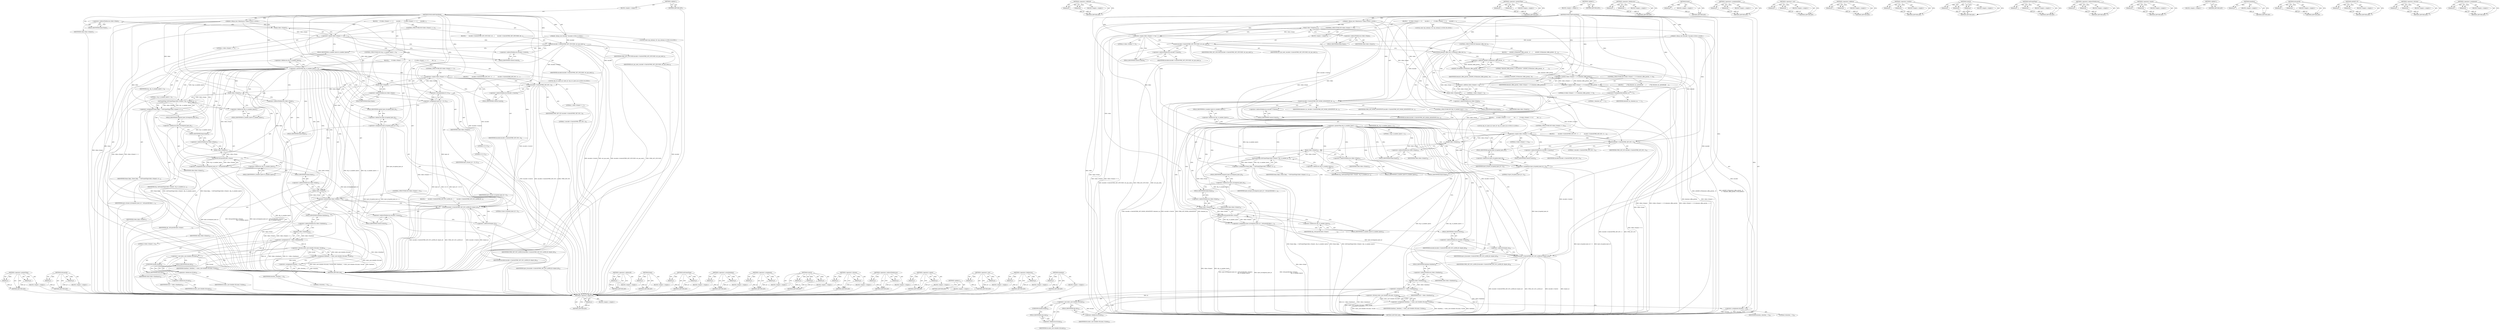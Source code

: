 digraph "&lt;operator&gt;.assignment" {
vulnerable_161 [label=<(METHOD,&lt;operator&gt;.greaterThan)>];
vulnerable_162 [label=<(PARAM,p1)>];
vulnerable_163 [label=<(PARAM,p2)>];
vulnerable_164 [label=<(BLOCK,&lt;empty&gt;,&lt;empty&gt;)>];
vulnerable_165 [label=<(METHOD_RETURN,ANY)>];
vulnerable_186 [label=<(METHOD,SetLayerId)>];
vulnerable_187 [label=<(PARAM,p1)>];
vulnerable_188 [label=<(PARAM,p2)>];
vulnerable_189 [label=<(BLOCK,&lt;empty&gt;,&lt;empty&gt;)>];
vulnerable_190 [label=<(METHOD_RETURN,ANY)>];
vulnerable_6 [label=<(METHOD,&lt;global&gt;)<SUB>1</SUB>>];
vulnerable_7 [label=<(BLOCK,&lt;empty&gt;,&lt;empty&gt;)<SUB>1</SUB>>];
vulnerable_8 [label=<(METHOD,PreEncodeFrameHook)<SUB>1</SUB>>];
vulnerable_9 [label="<(PARAM,::libvpx_test::VideoSource *video)<SUB>1</SUB>>"];
vulnerable_10 [label="<(PARAM,::libvpx_test::Encoder *encoder)<SUB>2</SUB>>"];
vulnerable_11 [label=<(BLOCK,{
    if (video-&gt;frame() == 1) {
       encoder...,{
    if (video-&gt;frame() == 1) {
       encoder...)<SUB>2</SUB>>];
vulnerable_12 [label=<(CONTROL_STRUCTURE,IF,if (video-&gt;frame() == 1))<SUB>3</SUB>>];
vulnerable_13 [label=<(&lt;operator&gt;.equals,video-&gt;frame() == 1)<SUB>3</SUB>>];
vulnerable_14 [label=<(frame,video-&gt;frame())<SUB>3</SUB>>];
vulnerable_15 [label=<(&lt;operator&gt;.indirectFieldAccess,video-&gt;frame)<SUB>3</SUB>>];
vulnerable_16 [label=<(IDENTIFIER,video,video-&gt;frame())<SUB>3</SUB>>];
vulnerable_17 [label=<(FIELD_IDENTIFIER,frame,frame)<SUB>3</SUB>>];
vulnerable_18 [label=<(LITERAL,1,video-&gt;frame() == 1)<SUB>3</SUB>>];
vulnerable_19 [label=<(BLOCK,{
       encoder-&gt;Control(VP8E_SET_CPUUSED, set...,{
       encoder-&gt;Control(VP8E_SET_CPUUSED, set...)<SUB>3</SUB>>];
vulnerable_20 [label=<(Control,encoder-&gt;Control(VP8E_SET_CPUUSED, set_cpu_used_))<SUB>4</SUB>>];
vulnerable_21 [label=<(&lt;operator&gt;.indirectFieldAccess,encoder-&gt;Control)<SUB>4</SUB>>];
vulnerable_22 [label=<(IDENTIFIER,encoder,encoder-&gt;Control(VP8E_SET_CPUUSED, set_cpu_used_))<SUB>4</SUB>>];
vulnerable_23 [label=<(FIELD_IDENTIFIER,Control,Control)<SUB>4</SUB>>];
vulnerable_24 [label=<(IDENTIFIER,VP8E_SET_CPUUSED,encoder-&gt;Control(VP8E_SET_CPUUSED, set_cpu_used_))<SUB>4</SUB>>];
vulnerable_25 [label=<(IDENTIFIER,set_cpu_used_,encoder-&gt;Control(VP8E_SET_CPUUSED, set_cpu_used_))<SUB>4</SUB>>];
vulnerable_26 [label=<(CONTROL_STRUCTURE,IF,if (cfg_.ts_number_layers &gt; 1))<SUB>6</SUB>>];
vulnerable_27 [label=<(&lt;operator&gt;.greaterThan,cfg_.ts_number_layers &gt; 1)<SUB>6</SUB>>];
vulnerable_28 [label=<(&lt;operator&gt;.fieldAccess,cfg_.ts_number_layers)<SUB>6</SUB>>];
vulnerable_29 [label=<(IDENTIFIER,cfg_,cfg_.ts_number_layers &gt; 1)<SUB>6</SUB>>];
vulnerable_30 [label=<(FIELD_IDENTIFIER,ts_number_layers,ts_number_layers)<SUB>6</SUB>>];
vulnerable_31 [label=<(LITERAL,1,cfg_.ts_number_layers &gt; 1)<SUB>6</SUB>>];
vulnerable_32 [label=<(BLOCK,{
      if (video-&gt;frame() == 1) {
         enc...,{
      if (video-&gt;frame() == 1) {
         enc...)<SUB>6</SUB>>];
vulnerable_33 [label=<(CONTROL_STRUCTURE,IF,if (video-&gt;frame() == 1))<SUB>7</SUB>>];
vulnerable_34 [label=<(&lt;operator&gt;.equals,video-&gt;frame() == 1)<SUB>7</SUB>>];
vulnerable_35 [label=<(frame,video-&gt;frame())<SUB>7</SUB>>];
vulnerable_36 [label=<(&lt;operator&gt;.indirectFieldAccess,video-&gt;frame)<SUB>7</SUB>>];
vulnerable_37 [label=<(IDENTIFIER,video,video-&gt;frame())<SUB>7</SUB>>];
vulnerable_38 [label=<(FIELD_IDENTIFIER,frame,frame)<SUB>7</SUB>>];
vulnerable_39 [label=<(LITERAL,1,video-&gt;frame() == 1)<SUB>7</SUB>>];
vulnerable_40 [label=<(BLOCK,{
         encoder-&gt;Control(VP9E_SET_SVC, 1);
 ...,{
         encoder-&gt;Control(VP9E_SET_SVC, 1);
 ...)<SUB>7</SUB>>];
vulnerable_41 [label=<(Control,encoder-&gt;Control(VP9E_SET_SVC, 1))<SUB>8</SUB>>];
vulnerable_42 [label=<(&lt;operator&gt;.indirectFieldAccess,encoder-&gt;Control)<SUB>8</SUB>>];
vulnerable_43 [label=<(IDENTIFIER,encoder,encoder-&gt;Control(VP9E_SET_SVC, 1))<SUB>8</SUB>>];
vulnerable_44 [label=<(FIELD_IDENTIFIER,Control,Control)<SUB>8</SUB>>];
vulnerable_45 [label=<(IDENTIFIER,VP9E_SET_SVC,encoder-&gt;Control(VP9E_SET_SVC, 1))<SUB>8</SUB>>];
vulnerable_46 [label=<(LITERAL,1,encoder-&gt;Control(VP9E_SET_SVC, 1))<SUB>8</SUB>>];
vulnerable_47 [label="<(LOCAL,vpx_svc_layer_id_t layer_id: vpx_svc_layer_id_t)<SUB>10</SUB>>"];
vulnerable_48 [label=<(&lt;operator&gt;.assignment,layer_id = {0, 0})<SUB>10</SUB>>];
vulnerable_49 [label=<(IDENTIFIER,layer_id,layer_id = {0, 0})<SUB>10</SUB>>];
vulnerable_50 [label=<(&lt;operator&gt;.arrayInitializer,{0, 0})<SUB>10</SUB>>];
vulnerable_51 [label=<(LITERAL,0,{0, 0})<SUB>10</SUB>>];
vulnerable_52 [label=<(LITERAL,0,{0, 0})<SUB>10</SUB>>];
vulnerable_53 [label=<(&lt;operator&gt;.assignment,layer_id.spatial_layer_id = 0)<SUB>11</SUB>>];
vulnerable_54 [label=<(&lt;operator&gt;.fieldAccess,layer_id.spatial_layer_id)<SUB>11</SUB>>];
vulnerable_55 [label=<(IDENTIFIER,layer_id,layer_id.spatial_layer_id = 0)<SUB>11</SUB>>];
vulnerable_56 [label=<(FIELD_IDENTIFIER,spatial_layer_id,spatial_layer_id)<SUB>11</SUB>>];
vulnerable_57 [label=<(LITERAL,0,layer_id.spatial_layer_id = 0)<SUB>11</SUB>>];
vulnerable_58 [label=<(&lt;operator&gt;.assignment,frame_flags_ = SetFrameFlags(video-&gt;frame(), cf...)<SUB>12</SUB>>];
vulnerable_59 [label=<(IDENTIFIER,frame_flags_,frame_flags_ = SetFrameFlags(video-&gt;frame(), cf...)<SUB>12</SUB>>];
vulnerable_60 [label=<(SetFrameFlags,SetFrameFlags(video-&gt;frame(), cfg_.ts_number_la...)<SUB>12</SUB>>];
vulnerable_61 [label=<(frame,video-&gt;frame())<SUB>12</SUB>>];
vulnerable_62 [label=<(&lt;operator&gt;.indirectFieldAccess,video-&gt;frame)<SUB>12</SUB>>];
vulnerable_63 [label=<(IDENTIFIER,video,video-&gt;frame())<SUB>12</SUB>>];
vulnerable_64 [label=<(FIELD_IDENTIFIER,frame,frame)<SUB>12</SUB>>];
vulnerable_65 [label=<(&lt;operator&gt;.fieldAccess,cfg_.ts_number_layers)<SUB>12</SUB>>];
vulnerable_66 [label=<(IDENTIFIER,cfg_,SetFrameFlags(video-&gt;frame(), cfg_.ts_number_la...)<SUB>12</SUB>>];
vulnerable_67 [label=<(FIELD_IDENTIFIER,ts_number_layers,ts_number_layers)<SUB>12</SUB>>];
vulnerable_68 [label=<(&lt;operator&gt;.assignment,layer_id.temporal_layer_id = SetLayerId(video-&gt;...)<SUB>13</SUB>>];
vulnerable_69 [label=<(&lt;operator&gt;.fieldAccess,layer_id.temporal_layer_id)<SUB>13</SUB>>];
vulnerable_70 [label=<(IDENTIFIER,layer_id,layer_id.temporal_layer_id = SetLayerId(video-&gt;...)<SUB>13</SUB>>];
vulnerable_71 [label=<(FIELD_IDENTIFIER,temporal_layer_id,temporal_layer_id)<SUB>13</SUB>>];
vulnerable_72 [label=<(SetLayerId,SetLayerId(video-&gt;frame(),
                    ...)<SUB>13</SUB>>];
vulnerable_73 [label=<(frame,video-&gt;frame())<SUB>13</SUB>>];
vulnerable_74 [label=<(&lt;operator&gt;.indirectFieldAccess,video-&gt;frame)<SUB>13</SUB>>];
vulnerable_75 [label=<(IDENTIFIER,video,video-&gt;frame())<SUB>13</SUB>>];
vulnerable_76 [label=<(FIELD_IDENTIFIER,frame,frame)<SUB>13</SUB>>];
vulnerable_77 [label=<(&lt;operator&gt;.fieldAccess,cfg_.ts_number_layers)<SUB>14</SUB>>];
vulnerable_78 [label=<(IDENTIFIER,cfg_,SetLayerId(video-&gt;frame(),
                    ...)<SUB>14</SUB>>];
vulnerable_79 [label=<(FIELD_IDENTIFIER,ts_number_layers,ts_number_layers)<SUB>14</SUB>>];
vulnerable_80 [label=<(CONTROL_STRUCTURE,IF,if (video-&gt;frame() &gt; 0))<SUB>15</SUB>>];
vulnerable_81 [label=<(&lt;operator&gt;.greaterThan,video-&gt;frame() &gt; 0)<SUB>15</SUB>>];
vulnerable_82 [label=<(frame,video-&gt;frame())<SUB>15</SUB>>];
vulnerable_83 [label=<(&lt;operator&gt;.indirectFieldAccess,video-&gt;frame)<SUB>15</SUB>>];
vulnerable_84 [label=<(IDENTIFIER,video,video-&gt;frame())<SUB>15</SUB>>];
vulnerable_85 [label=<(FIELD_IDENTIFIER,frame,frame)<SUB>15</SUB>>];
vulnerable_86 [label=<(LITERAL,0,video-&gt;frame() &gt; 0)<SUB>15</SUB>>];
vulnerable_87 [label=<(BLOCK,{
       encoder-&gt;Control(VP9E_SET_SVC_LAYER_ID...,{
       encoder-&gt;Control(VP9E_SET_SVC_LAYER_ID...)<SUB>15</SUB>>];
vulnerable_88 [label=<(Control,encoder-&gt;Control(VP9E_SET_SVC_LAYER_ID, &amp;layer_id))<SUB>16</SUB>>];
vulnerable_89 [label=<(&lt;operator&gt;.indirectFieldAccess,encoder-&gt;Control)<SUB>16</SUB>>];
vulnerable_90 [label=<(IDENTIFIER,encoder,encoder-&gt;Control(VP9E_SET_SVC_LAYER_ID, &amp;layer_id))<SUB>16</SUB>>];
vulnerable_91 [label=<(FIELD_IDENTIFIER,Control,Control)<SUB>16</SUB>>];
vulnerable_92 [label=<(IDENTIFIER,VP9E_SET_SVC_LAYER_ID,encoder-&gt;Control(VP9E_SET_SVC_LAYER_ID, &amp;layer_id))<SUB>16</SUB>>];
vulnerable_93 [label=<(&lt;operator&gt;.addressOf,&amp;layer_id)<SUB>16</SUB>>];
vulnerable_94 [label=<(IDENTIFIER,layer_id,encoder-&gt;Control(VP9E_SET_SVC_LAYER_ID, &amp;layer_id))<SUB>16</SUB>>];
vulnerable_95 [label="<(LOCAL,const vpx_rational_t tb: vpx_rational_t)<SUB>19</SUB>>"];
vulnerable_96 [label=<(&lt;operator&gt;.assignment,tb = video-&gt;timebase())<SUB>19</SUB>>];
vulnerable_97 [label=<(IDENTIFIER,tb,tb = video-&gt;timebase())<SUB>19</SUB>>];
vulnerable_98 [label=<(timebase,video-&gt;timebase())<SUB>19</SUB>>];
vulnerable_99 [label=<(&lt;operator&gt;.indirectFieldAccess,video-&gt;timebase)<SUB>19</SUB>>];
vulnerable_100 [label=<(IDENTIFIER,video,video-&gt;timebase())<SUB>19</SUB>>];
vulnerable_101 [label=<(FIELD_IDENTIFIER,timebase,timebase)<SUB>19</SUB>>];
vulnerable_102 [label=<(&lt;operator&gt;.assignment,timebase_ = static_cast&lt;double&gt;(tb.num) / tb.den)<SUB>20</SUB>>];
vulnerable_103 [label=<(IDENTIFIER,timebase_,timebase_ = static_cast&lt;double&gt;(tb.num) / tb.den)<SUB>20</SUB>>];
vulnerable_104 [label=<(&lt;operator&gt;.division,static_cast&lt;double&gt;(tb.num) / tb.den)<SUB>20</SUB>>];
vulnerable_105 [label=<(&lt;operator&gt;.cast,static_cast&lt;double&gt;(tb.num))<SUB>20</SUB>>];
vulnerable_106 [label=<(UNKNOWN,double,double)<SUB>20</SUB>>];
vulnerable_107 [label=<(&lt;operator&gt;.fieldAccess,tb.num)<SUB>20</SUB>>];
vulnerable_108 [label=<(IDENTIFIER,tb,static_cast&lt;double&gt;(tb.num))<SUB>20</SUB>>];
vulnerable_109 [label=<(FIELD_IDENTIFIER,num,num)<SUB>20</SUB>>];
vulnerable_110 [label=<(&lt;operator&gt;.fieldAccess,tb.den)<SUB>20</SUB>>];
vulnerable_111 [label=<(IDENTIFIER,tb,static_cast&lt;double&gt;(tb.num) / tb.den)<SUB>20</SUB>>];
vulnerable_112 [label=<(FIELD_IDENTIFIER,den,den)<SUB>20</SUB>>];
vulnerable_113 [label=<(&lt;operator&gt;.assignment,duration_ = 0)<SUB>21</SUB>>];
vulnerable_114 [label=<(IDENTIFIER,duration_,duration_ = 0)<SUB>21</SUB>>];
vulnerable_115 [label=<(LITERAL,0,duration_ = 0)<SUB>21</SUB>>];
vulnerable_116 [label=<(METHOD_RETURN,void)<SUB>1</SUB>>];
vulnerable_118 [label=<(METHOD_RETURN,ANY)<SUB>1</SUB>>];
vulnerable_191 [label=<(METHOD,&lt;operator&gt;.addressOf)>];
vulnerable_192 [label=<(PARAM,p1)>];
vulnerable_193 [label=<(BLOCK,&lt;empty&gt;,&lt;empty&gt;)>];
vulnerable_194 [label=<(METHOD_RETURN,ANY)>];
vulnerable_146 [label=<(METHOD,frame)>];
vulnerable_147 [label=<(PARAM,p1)>];
vulnerable_148 [label=<(BLOCK,&lt;empty&gt;,&lt;empty&gt;)>];
vulnerable_149 [label=<(METHOD_RETURN,ANY)>];
vulnerable_181 [label=<(METHOD,SetFrameFlags)>];
vulnerable_182 [label=<(PARAM,p1)>];
vulnerable_183 [label=<(PARAM,p2)>];
vulnerable_184 [label=<(BLOCK,&lt;empty&gt;,&lt;empty&gt;)>];
vulnerable_185 [label=<(METHOD_RETURN,ANY)>];
vulnerable_176 [label=<(METHOD,&lt;operator&gt;.arrayInitializer)>];
vulnerable_177 [label=<(PARAM,p1)>];
vulnerable_178 [label=<(PARAM,p2)>];
vulnerable_179 [label=<(BLOCK,&lt;empty&gt;,&lt;empty&gt;)>];
vulnerable_180 [label=<(METHOD_RETURN,ANY)>];
vulnerable_171 [label=<(METHOD,&lt;operator&gt;.assignment)>];
vulnerable_172 [label=<(PARAM,p1)>];
vulnerable_173 [label=<(PARAM,p2)>];
vulnerable_174 [label=<(BLOCK,&lt;empty&gt;,&lt;empty&gt;)>];
vulnerable_175 [label=<(METHOD_RETURN,ANY)>];
vulnerable_155 [label=<(METHOD,Control)>];
vulnerable_156 [label=<(PARAM,p1)>];
vulnerable_157 [label=<(PARAM,p2)>];
vulnerable_158 [label=<(PARAM,p3)>];
vulnerable_159 [label=<(BLOCK,&lt;empty&gt;,&lt;empty&gt;)>];
vulnerable_160 [label=<(METHOD_RETURN,ANY)>];
vulnerable_199 [label=<(METHOD,&lt;operator&gt;.division)>];
vulnerable_200 [label=<(PARAM,p1)>];
vulnerable_201 [label=<(PARAM,p2)>];
vulnerable_202 [label=<(BLOCK,&lt;empty&gt;,&lt;empty&gt;)>];
vulnerable_203 [label=<(METHOD_RETURN,ANY)>];
vulnerable_150 [label=<(METHOD,&lt;operator&gt;.indirectFieldAccess)>];
vulnerable_151 [label=<(PARAM,p1)>];
vulnerable_152 [label=<(PARAM,p2)>];
vulnerable_153 [label=<(BLOCK,&lt;empty&gt;,&lt;empty&gt;)>];
vulnerable_154 [label=<(METHOD_RETURN,ANY)>];
vulnerable_141 [label=<(METHOD,&lt;operator&gt;.equals)>];
vulnerable_142 [label=<(PARAM,p1)>];
vulnerable_143 [label=<(PARAM,p2)>];
vulnerable_144 [label=<(BLOCK,&lt;empty&gt;,&lt;empty&gt;)>];
vulnerable_145 [label=<(METHOD_RETURN,ANY)>];
vulnerable_135 [label=<(METHOD,&lt;global&gt;)<SUB>1</SUB>>];
vulnerable_136 [label=<(BLOCK,&lt;empty&gt;,&lt;empty&gt;)>];
vulnerable_137 [label=<(METHOD_RETURN,ANY)>];
vulnerable_204 [label=<(METHOD,&lt;operator&gt;.cast)>];
vulnerable_205 [label=<(PARAM,p1)>];
vulnerable_206 [label=<(PARAM,p2)>];
vulnerable_207 [label=<(BLOCK,&lt;empty&gt;,&lt;empty&gt;)>];
vulnerable_208 [label=<(METHOD_RETURN,ANY)>];
vulnerable_166 [label=<(METHOD,&lt;operator&gt;.fieldAccess)>];
vulnerable_167 [label=<(PARAM,p1)>];
vulnerable_168 [label=<(PARAM,p2)>];
vulnerable_169 [label=<(BLOCK,&lt;empty&gt;,&lt;empty&gt;)>];
vulnerable_170 [label=<(METHOD_RETURN,ANY)>];
vulnerable_195 [label=<(METHOD,timebase)>];
vulnerable_196 [label=<(PARAM,p1)>];
vulnerable_197 [label=<(BLOCK,&lt;empty&gt;,&lt;empty&gt;)>];
vulnerable_198 [label=<(METHOD_RETURN,ANY)>];
fixed_229 [label=<(METHOD,&lt;operator&gt;.addressOf)>];
fixed_230 [label=<(PARAM,p1)>];
fixed_231 [label=<(BLOCK,&lt;empty&gt;,&lt;empty&gt;)>];
fixed_232 [label=<(METHOD_RETURN,ANY)>];
fixed_179 [label=<(METHOD,&lt;operator&gt;.shiftLeft)>];
fixed_180 [label=<(PARAM,p1)>];
fixed_181 [label=<(PARAM,p2)>];
fixed_182 [label=<(BLOCK,&lt;empty&gt;,&lt;empty&gt;)>];
fixed_183 [label=<(METHOD_RETURN,ANY)>];
fixed_204 [label=<(METHOD,&lt;operator&gt;.greaterThan)>];
fixed_205 [label=<(PARAM,p1)>];
fixed_206 [label=<(PARAM,p2)>];
fixed_207 [label=<(BLOCK,&lt;empty&gt;,&lt;empty&gt;)>];
fixed_208 [label=<(METHOD_RETURN,ANY)>];
fixed_6 [label=<(METHOD,&lt;global&gt;)<SUB>1</SUB>>];
fixed_7 [label=<(BLOCK,&lt;empty&gt;,&lt;empty&gt;)<SUB>1</SUB>>];
fixed_8 [label=<(METHOD,PreEncodeFrameHook)<SUB>1</SUB>>];
fixed_9 [label="<(PARAM,::libvpx_test::VideoSource *video)<SUB>1</SUB>>"];
fixed_10 [label="<(PARAM,::libvpx_test::Encoder *encoder)<SUB>2</SUB>>"];
fixed_11 [label=<(BLOCK,{
    if (video-&gt;frame() == 0)
       encoder-&gt;...,{
    if (video-&gt;frame() == 0)
       encoder-&gt;...)<SUB>2</SUB>>];
fixed_12 [label=<(CONTROL_STRUCTURE,IF,if (video-&gt;frame() == 0))<SUB>3</SUB>>];
fixed_13 [label=<(&lt;operator&gt;.equals,video-&gt;frame() == 0)<SUB>3</SUB>>];
fixed_14 [label=<(frame,video-&gt;frame())<SUB>3</SUB>>];
fixed_15 [label=<(&lt;operator&gt;.indirectFieldAccess,video-&gt;frame)<SUB>3</SUB>>];
fixed_16 [label=<(IDENTIFIER,video,video-&gt;frame())<SUB>3</SUB>>];
fixed_17 [label=<(FIELD_IDENTIFIER,frame,frame)<SUB>3</SUB>>];
fixed_18 [label=<(LITERAL,0,video-&gt;frame() == 0)<SUB>3</SUB>>];
fixed_19 [label=<(BLOCK,&lt;empty&gt;,&lt;empty&gt;)<SUB>4</SUB>>];
fixed_20 [label=<(Control,encoder-&gt;Control(VP8E_SET_CPUUSED, set_cpu_used_))<SUB>4</SUB>>];
fixed_21 [label=<(&lt;operator&gt;.indirectFieldAccess,encoder-&gt;Control)<SUB>4</SUB>>];
fixed_22 [label=<(IDENTIFIER,encoder,encoder-&gt;Control(VP8E_SET_CPUUSED, set_cpu_used_))<SUB>4</SUB>>];
fixed_23 [label=<(FIELD_IDENTIFIER,Control,Control)<SUB>4</SUB>>];
fixed_24 [label=<(IDENTIFIER,VP8E_SET_CPUUSED,encoder-&gt;Control(VP8E_SET_CPUUSED, set_cpu_used_))<SUB>4</SUB>>];
fixed_25 [label=<(IDENTIFIER,set_cpu_used_,encoder-&gt;Control(VP8E_SET_CPUUSED, set_cpu_used_))<SUB>4</SUB>>];
fixed_26 [label=<(CONTROL_STRUCTURE,IF,if (denoiser_offon_test_))<SUB>6</SUB>>];
fixed_27 [label=<(IDENTIFIER,denoiser_offon_test_,if (denoiser_offon_test_))<SUB>6</SUB>>];
fixed_28 [label=<(BLOCK,{
      ASSERT_GT(denoiser_offon_period_, 0)
  ...,{
      ASSERT_GT(denoiser_offon_period_, 0)
  ...)<SUB>6</SUB>>];
fixed_29 [label=<(&lt;operator&gt;.shiftLeft,ASSERT_GT(denoiser_offon_period_, 0)
          ...)<SUB>7</SUB>>];
fixed_30 [label=<(ASSERT_GT,ASSERT_GT(denoiser_offon_period_, 0))<SUB>7</SUB>>];
fixed_31 [label=<(IDENTIFIER,denoiser_offon_period_,ASSERT_GT(denoiser_offon_period_, 0))<SUB>7</SUB>>];
fixed_32 [label=<(LITERAL,0,ASSERT_GT(denoiser_offon_period_, 0))<SUB>7</SUB>>];
fixed_33 [label=<(LITERAL,&quot;denoiser_offon_period_ is not positive.&quot;,ASSERT_GT(denoiser_offon_period_, 0)
          ...)<SUB>8</SUB>>];
fixed_34 [label=<(CONTROL_STRUCTURE,IF,if ((video-&gt;frame() + 1) % denoiser_offon_period_ == 0))<SUB>9</SUB>>];
fixed_35 [label=<(&lt;operator&gt;.equals,(video-&gt;frame() + 1) % denoiser_offon_period_ == 0)<SUB>9</SUB>>];
fixed_36 [label=<(&lt;operator&gt;.modulo,(video-&gt;frame() + 1) % denoiser_offon_period_)<SUB>9</SUB>>];
fixed_37 [label=<(&lt;operator&gt;.addition,video-&gt;frame() + 1)<SUB>9</SUB>>];
fixed_38 [label=<(frame,video-&gt;frame())<SUB>9</SUB>>];
fixed_39 [label=<(&lt;operator&gt;.indirectFieldAccess,video-&gt;frame)<SUB>9</SUB>>];
fixed_40 [label=<(IDENTIFIER,video,video-&gt;frame())<SUB>9</SUB>>];
fixed_41 [label=<(FIELD_IDENTIFIER,frame,frame)<SUB>9</SUB>>];
fixed_42 [label=<(LITERAL,1,video-&gt;frame() + 1)<SUB>9</SUB>>];
fixed_43 [label=<(IDENTIFIER,denoiser_offon_period_,(video-&gt;frame() + 1) % denoiser_offon_period_)<SUB>9</SUB>>];
fixed_44 [label=<(LITERAL,0,(video-&gt;frame() + 1) % denoiser_offon_period_ == 0)<SUB>9</SUB>>];
fixed_45 [label=<(BLOCK,{
        // Flip denoiser_on_ periodically
   ...,{
        // Flip denoiser_on_ periodically
   ...)<SUB>9</SUB>>];
fixed_46 [label=<(&lt;operators&gt;.assignmentXor,denoiser_on_ ^= 1)<SUB>11</SUB>>];
fixed_47 [label=<(IDENTIFIER,denoiser_on_,denoiser_on_ ^= 1)<SUB>11</SUB>>];
fixed_48 [label=<(LITERAL,1,denoiser_on_ ^= 1)<SUB>11</SUB>>];
fixed_49 [label=<(Control,encoder-&gt;Control(VP9E_SET_NOISE_SENSITIVITY, de...)<SUB>15</SUB>>];
fixed_50 [label=<(&lt;operator&gt;.indirectFieldAccess,encoder-&gt;Control)<SUB>15</SUB>>];
fixed_51 [label=<(IDENTIFIER,encoder,encoder-&gt;Control(VP9E_SET_NOISE_SENSITIVITY, de...)<SUB>15</SUB>>];
fixed_52 [label=<(FIELD_IDENTIFIER,Control,Control)<SUB>15</SUB>>];
fixed_53 [label=<(IDENTIFIER,VP9E_SET_NOISE_SENSITIVITY,encoder-&gt;Control(VP9E_SET_NOISE_SENSITIVITY, de...)<SUB>15</SUB>>];
fixed_54 [label=<(IDENTIFIER,denoiser_on_,encoder-&gt;Control(VP9E_SET_NOISE_SENSITIVITY, de...)<SUB>15</SUB>>];
fixed_55 [label=<(CONTROL_STRUCTURE,IF,if (cfg_.ts_number_layers &gt; 1))<SUB>17</SUB>>];
fixed_56 [label=<(&lt;operator&gt;.greaterThan,cfg_.ts_number_layers &gt; 1)<SUB>17</SUB>>];
fixed_57 [label=<(&lt;operator&gt;.fieldAccess,cfg_.ts_number_layers)<SUB>17</SUB>>];
fixed_58 [label=<(IDENTIFIER,cfg_,cfg_.ts_number_layers &gt; 1)<SUB>17</SUB>>];
fixed_59 [label=<(FIELD_IDENTIFIER,ts_number_layers,ts_number_layers)<SUB>17</SUB>>];
fixed_60 [label=<(LITERAL,1,cfg_.ts_number_layers &gt; 1)<SUB>17</SUB>>];
fixed_61 [label=<(BLOCK,{
      if (video-&gt;frame() == 0) {
         enc...,{
      if (video-&gt;frame() == 0) {
         enc...)<SUB>17</SUB>>];
fixed_62 [label=<(CONTROL_STRUCTURE,IF,if (video-&gt;frame() == 0))<SUB>18</SUB>>];
fixed_63 [label=<(&lt;operator&gt;.equals,video-&gt;frame() == 0)<SUB>18</SUB>>];
fixed_64 [label=<(frame,video-&gt;frame())<SUB>18</SUB>>];
fixed_65 [label=<(&lt;operator&gt;.indirectFieldAccess,video-&gt;frame)<SUB>18</SUB>>];
fixed_66 [label=<(IDENTIFIER,video,video-&gt;frame())<SUB>18</SUB>>];
fixed_67 [label=<(FIELD_IDENTIFIER,frame,frame)<SUB>18</SUB>>];
fixed_68 [label=<(LITERAL,0,video-&gt;frame() == 0)<SUB>18</SUB>>];
fixed_69 [label=<(BLOCK,{
         encoder-&gt;Control(VP9E_SET_SVC, 1);
 ...,{
         encoder-&gt;Control(VP9E_SET_SVC, 1);
 ...)<SUB>18</SUB>>];
fixed_70 [label=<(Control,encoder-&gt;Control(VP9E_SET_SVC, 1))<SUB>19</SUB>>];
fixed_71 [label=<(&lt;operator&gt;.indirectFieldAccess,encoder-&gt;Control)<SUB>19</SUB>>];
fixed_72 [label=<(IDENTIFIER,encoder,encoder-&gt;Control(VP9E_SET_SVC, 1))<SUB>19</SUB>>];
fixed_73 [label=<(FIELD_IDENTIFIER,Control,Control)<SUB>19</SUB>>];
fixed_74 [label=<(IDENTIFIER,VP9E_SET_SVC,encoder-&gt;Control(VP9E_SET_SVC, 1))<SUB>19</SUB>>];
fixed_75 [label=<(LITERAL,1,encoder-&gt;Control(VP9E_SET_SVC, 1))<SUB>19</SUB>>];
fixed_76 [label="<(LOCAL,vpx_svc_layer_id_t layer_id: vpx_svc_layer_id_t)<SUB>21</SUB>>"];
fixed_77 [label=<(&lt;operator&gt;.assignment,layer_id.spatial_layer_id = 0)<SUB>22</SUB>>];
fixed_78 [label=<(&lt;operator&gt;.fieldAccess,layer_id.spatial_layer_id)<SUB>22</SUB>>];
fixed_79 [label=<(IDENTIFIER,layer_id,layer_id.spatial_layer_id = 0)<SUB>22</SUB>>];
fixed_80 [label=<(FIELD_IDENTIFIER,spatial_layer_id,spatial_layer_id)<SUB>22</SUB>>];
fixed_81 [label=<(LITERAL,0,layer_id.spatial_layer_id = 0)<SUB>22</SUB>>];
fixed_82 [label=<(&lt;operator&gt;.assignment,frame_flags_ = SetFrameFlags(video-&gt;frame(), cf...)<SUB>23</SUB>>];
fixed_83 [label=<(IDENTIFIER,frame_flags_,frame_flags_ = SetFrameFlags(video-&gt;frame(), cf...)<SUB>23</SUB>>];
fixed_84 [label=<(SetFrameFlags,SetFrameFlags(video-&gt;frame(), cfg_.ts_number_la...)<SUB>23</SUB>>];
fixed_85 [label=<(frame,video-&gt;frame())<SUB>23</SUB>>];
fixed_86 [label=<(&lt;operator&gt;.indirectFieldAccess,video-&gt;frame)<SUB>23</SUB>>];
fixed_87 [label=<(IDENTIFIER,video,video-&gt;frame())<SUB>23</SUB>>];
fixed_88 [label=<(FIELD_IDENTIFIER,frame,frame)<SUB>23</SUB>>];
fixed_89 [label=<(&lt;operator&gt;.fieldAccess,cfg_.ts_number_layers)<SUB>23</SUB>>];
fixed_90 [label=<(IDENTIFIER,cfg_,SetFrameFlags(video-&gt;frame(), cfg_.ts_number_la...)<SUB>23</SUB>>];
fixed_91 [label=<(FIELD_IDENTIFIER,ts_number_layers,ts_number_layers)<SUB>23</SUB>>];
fixed_92 [label=<(&lt;operator&gt;.assignment,layer_id.temporal_layer_id = SetLayerId(video-&gt;...)<SUB>24</SUB>>];
fixed_93 [label=<(&lt;operator&gt;.fieldAccess,layer_id.temporal_layer_id)<SUB>24</SUB>>];
fixed_94 [label=<(IDENTIFIER,layer_id,layer_id.temporal_layer_id = SetLayerId(video-&gt;...)<SUB>24</SUB>>];
fixed_95 [label=<(FIELD_IDENTIFIER,temporal_layer_id,temporal_layer_id)<SUB>24</SUB>>];
fixed_96 [label=<(SetLayerId,SetLayerId(video-&gt;frame(),
                    ...)<SUB>24</SUB>>];
fixed_97 [label=<(frame,video-&gt;frame())<SUB>24</SUB>>];
fixed_98 [label=<(&lt;operator&gt;.indirectFieldAccess,video-&gt;frame)<SUB>24</SUB>>];
fixed_99 [label=<(IDENTIFIER,video,video-&gt;frame())<SUB>24</SUB>>];
fixed_100 [label=<(FIELD_IDENTIFIER,frame,frame)<SUB>24</SUB>>];
fixed_101 [label=<(&lt;operator&gt;.fieldAccess,cfg_.ts_number_layers)<SUB>25</SUB>>];
fixed_102 [label=<(IDENTIFIER,cfg_,SetLayerId(video-&gt;frame(),
                    ...)<SUB>25</SUB>>];
fixed_103 [label=<(FIELD_IDENTIFIER,ts_number_layers,ts_number_layers)<SUB>25</SUB>>];
fixed_104 [label=<(Control,encoder-&gt;Control(VP9E_SET_SVC_LAYER_ID, &amp;layer_id))<SUB>26</SUB>>];
fixed_105 [label=<(&lt;operator&gt;.indirectFieldAccess,encoder-&gt;Control)<SUB>26</SUB>>];
fixed_106 [label=<(IDENTIFIER,encoder,encoder-&gt;Control(VP9E_SET_SVC_LAYER_ID, &amp;layer_id))<SUB>26</SUB>>];
fixed_107 [label=<(FIELD_IDENTIFIER,Control,Control)<SUB>26</SUB>>];
fixed_108 [label=<(IDENTIFIER,VP9E_SET_SVC_LAYER_ID,encoder-&gt;Control(VP9E_SET_SVC_LAYER_ID, &amp;layer_id))<SUB>26</SUB>>];
fixed_109 [label=<(&lt;operator&gt;.addressOf,&amp;layer_id)<SUB>26</SUB>>];
fixed_110 [label=<(IDENTIFIER,layer_id,encoder-&gt;Control(VP9E_SET_SVC_LAYER_ID, &amp;layer_id))<SUB>26</SUB>>];
fixed_111 [label="<(LOCAL,const vpx_rational_t tb: vpx_rational_t)<SUB>28</SUB>>"];
fixed_112 [label=<(&lt;operator&gt;.assignment,tb = video-&gt;timebase())<SUB>28</SUB>>];
fixed_113 [label=<(IDENTIFIER,tb,tb = video-&gt;timebase())<SUB>28</SUB>>];
fixed_114 [label=<(timebase,video-&gt;timebase())<SUB>28</SUB>>];
fixed_115 [label=<(&lt;operator&gt;.indirectFieldAccess,video-&gt;timebase)<SUB>28</SUB>>];
fixed_116 [label=<(IDENTIFIER,video,video-&gt;timebase())<SUB>28</SUB>>];
fixed_117 [label=<(FIELD_IDENTIFIER,timebase,timebase)<SUB>28</SUB>>];
fixed_118 [label=<(&lt;operator&gt;.assignment,timebase_ = static_cast&lt;double&gt;(tb.num) / tb.den)<SUB>29</SUB>>];
fixed_119 [label=<(IDENTIFIER,timebase_,timebase_ = static_cast&lt;double&gt;(tb.num) / tb.den)<SUB>29</SUB>>];
fixed_120 [label=<(&lt;operator&gt;.division,static_cast&lt;double&gt;(tb.num) / tb.den)<SUB>29</SUB>>];
fixed_121 [label=<(&lt;operator&gt;.cast,static_cast&lt;double&gt;(tb.num))<SUB>29</SUB>>];
fixed_122 [label=<(UNKNOWN,double,double)<SUB>29</SUB>>];
fixed_123 [label=<(&lt;operator&gt;.fieldAccess,tb.num)<SUB>29</SUB>>];
fixed_124 [label=<(IDENTIFIER,tb,static_cast&lt;double&gt;(tb.num))<SUB>29</SUB>>];
fixed_125 [label=<(FIELD_IDENTIFIER,num,num)<SUB>29</SUB>>];
fixed_126 [label=<(&lt;operator&gt;.fieldAccess,tb.den)<SUB>29</SUB>>];
fixed_127 [label=<(IDENTIFIER,tb,static_cast&lt;double&gt;(tb.num) / tb.den)<SUB>29</SUB>>];
fixed_128 [label=<(FIELD_IDENTIFIER,den,den)<SUB>29</SUB>>];
fixed_129 [label=<(&lt;operator&gt;.assignment,duration_ = 0)<SUB>30</SUB>>];
fixed_130 [label=<(IDENTIFIER,duration_,duration_ = 0)<SUB>30</SUB>>];
fixed_131 [label=<(LITERAL,0,duration_ = 0)<SUB>30</SUB>>];
fixed_132 [label=<(METHOD_RETURN,void)<SUB>1</SUB>>];
fixed_134 [label=<(METHOD_RETURN,ANY)<SUB>1</SUB>>];
fixed_209 [label=<(METHOD,&lt;operator&gt;.fieldAccess)>];
fixed_210 [label=<(PARAM,p1)>];
fixed_211 [label=<(PARAM,p2)>];
fixed_212 [label=<(BLOCK,&lt;empty&gt;,&lt;empty&gt;)>];
fixed_213 [label=<(METHOD_RETURN,ANY)>];
fixed_164 [label=<(METHOD,frame)>];
fixed_165 [label=<(PARAM,p1)>];
fixed_166 [label=<(BLOCK,&lt;empty&gt;,&lt;empty&gt;)>];
fixed_167 [label=<(METHOD_RETURN,ANY)>];
fixed_199 [label=<(METHOD,&lt;operators&gt;.assignmentXor)>];
fixed_200 [label=<(PARAM,p1)>];
fixed_201 [label=<(PARAM,p2)>];
fixed_202 [label=<(BLOCK,&lt;empty&gt;,&lt;empty&gt;)>];
fixed_203 [label=<(METHOD_RETURN,ANY)>];
fixed_242 [label=<(METHOD,&lt;operator&gt;.cast)>];
fixed_243 [label=<(PARAM,p1)>];
fixed_244 [label=<(PARAM,p2)>];
fixed_245 [label=<(BLOCK,&lt;empty&gt;,&lt;empty&gt;)>];
fixed_246 [label=<(METHOD_RETURN,ANY)>];
fixed_194 [label=<(METHOD,&lt;operator&gt;.addition)>];
fixed_195 [label=<(PARAM,p1)>];
fixed_196 [label=<(PARAM,p2)>];
fixed_197 [label=<(BLOCK,&lt;empty&gt;,&lt;empty&gt;)>];
fixed_198 [label=<(METHOD_RETURN,ANY)>];
fixed_189 [label=<(METHOD,&lt;operator&gt;.modulo)>];
fixed_190 [label=<(PARAM,p1)>];
fixed_191 [label=<(PARAM,p2)>];
fixed_192 [label=<(BLOCK,&lt;empty&gt;,&lt;empty&gt;)>];
fixed_193 [label=<(METHOD_RETURN,ANY)>];
fixed_173 [label=<(METHOD,Control)>];
fixed_174 [label=<(PARAM,p1)>];
fixed_175 [label=<(PARAM,p2)>];
fixed_176 [label=<(PARAM,p3)>];
fixed_177 [label=<(BLOCK,&lt;empty&gt;,&lt;empty&gt;)>];
fixed_178 [label=<(METHOD_RETURN,ANY)>];
fixed_219 [label=<(METHOD,SetFrameFlags)>];
fixed_220 [label=<(PARAM,p1)>];
fixed_221 [label=<(PARAM,p2)>];
fixed_222 [label=<(BLOCK,&lt;empty&gt;,&lt;empty&gt;)>];
fixed_223 [label=<(METHOD_RETURN,ANY)>];
fixed_168 [label=<(METHOD,&lt;operator&gt;.indirectFieldAccess)>];
fixed_169 [label=<(PARAM,p1)>];
fixed_170 [label=<(PARAM,p2)>];
fixed_171 [label=<(BLOCK,&lt;empty&gt;,&lt;empty&gt;)>];
fixed_172 [label=<(METHOD_RETURN,ANY)>];
fixed_159 [label=<(METHOD,&lt;operator&gt;.equals)>];
fixed_160 [label=<(PARAM,p1)>];
fixed_161 [label=<(PARAM,p2)>];
fixed_162 [label=<(BLOCK,&lt;empty&gt;,&lt;empty&gt;)>];
fixed_163 [label=<(METHOD_RETURN,ANY)>];
fixed_153 [label=<(METHOD,&lt;global&gt;)<SUB>1</SUB>>];
fixed_154 [label=<(BLOCK,&lt;empty&gt;,&lt;empty&gt;)>];
fixed_155 [label=<(METHOD_RETURN,ANY)>];
fixed_233 [label=<(METHOD,timebase)>];
fixed_234 [label=<(PARAM,p1)>];
fixed_235 [label=<(BLOCK,&lt;empty&gt;,&lt;empty&gt;)>];
fixed_236 [label=<(METHOD_RETURN,ANY)>];
fixed_224 [label=<(METHOD,SetLayerId)>];
fixed_225 [label=<(PARAM,p1)>];
fixed_226 [label=<(PARAM,p2)>];
fixed_227 [label=<(BLOCK,&lt;empty&gt;,&lt;empty&gt;)>];
fixed_228 [label=<(METHOD_RETURN,ANY)>];
fixed_184 [label=<(METHOD,ASSERT_GT)>];
fixed_185 [label=<(PARAM,p1)>];
fixed_186 [label=<(PARAM,p2)>];
fixed_187 [label=<(BLOCK,&lt;empty&gt;,&lt;empty&gt;)>];
fixed_188 [label=<(METHOD_RETURN,ANY)>];
fixed_237 [label=<(METHOD,&lt;operator&gt;.division)>];
fixed_238 [label=<(PARAM,p1)>];
fixed_239 [label=<(PARAM,p2)>];
fixed_240 [label=<(BLOCK,&lt;empty&gt;,&lt;empty&gt;)>];
fixed_241 [label=<(METHOD_RETURN,ANY)>];
fixed_214 [label=<(METHOD,&lt;operator&gt;.assignment)>];
fixed_215 [label=<(PARAM,p1)>];
fixed_216 [label=<(PARAM,p2)>];
fixed_217 [label=<(BLOCK,&lt;empty&gt;,&lt;empty&gt;)>];
fixed_218 [label=<(METHOD_RETURN,ANY)>];
vulnerable_161 -> vulnerable_162  [key=0, label="AST: "];
vulnerable_161 -> vulnerable_162  [key=1, label="DDG: "];
vulnerable_161 -> vulnerable_164  [key=0, label="AST: "];
vulnerable_161 -> vulnerable_163  [key=0, label="AST: "];
vulnerable_161 -> vulnerable_163  [key=1, label="DDG: "];
vulnerable_161 -> vulnerable_165  [key=0, label="AST: "];
vulnerable_161 -> vulnerable_165  [key=1, label="CFG: "];
vulnerable_162 -> vulnerable_165  [key=0, label="DDG: p1"];
vulnerable_163 -> vulnerable_165  [key=0, label="DDG: p2"];
vulnerable_164 -> fixed_229  [key=0];
vulnerable_165 -> fixed_229  [key=0];
vulnerable_186 -> vulnerable_187  [key=0, label="AST: "];
vulnerable_186 -> vulnerable_187  [key=1, label="DDG: "];
vulnerable_186 -> vulnerable_189  [key=0, label="AST: "];
vulnerable_186 -> vulnerable_188  [key=0, label="AST: "];
vulnerable_186 -> vulnerable_188  [key=1, label="DDG: "];
vulnerable_186 -> vulnerable_190  [key=0, label="AST: "];
vulnerable_186 -> vulnerable_190  [key=1, label="CFG: "];
vulnerable_187 -> vulnerable_190  [key=0, label="DDG: p1"];
vulnerable_188 -> vulnerable_190  [key=0, label="DDG: p2"];
vulnerable_189 -> fixed_229  [key=0];
vulnerable_190 -> fixed_229  [key=0];
vulnerable_6 -> vulnerable_7  [key=0, label="AST: "];
vulnerable_6 -> vulnerable_118  [key=0, label="AST: "];
vulnerable_6 -> vulnerable_118  [key=1, label="CFG: "];
vulnerable_7 -> vulnerable_8  [key=0, label="AST: "];
vulnerable_8 -> vulnerable_9  [key=0, label="AST: "];
vulnerable_8 -> vulnerable_9  [key=1, label="DDG: "];
vulnerable_8 -> vulnerable_10  [key=0, label="AST: "];
vulnerable_8 -> vulnerable_10  [key=1, label="DDG: "];
vulnerable_8 -> vulnerable_11  [key=0, label="AST: "];
vulnerable_8 -> vulnerable_116  [key=0, label="AST: "];
vulnerable_8 -> vulnerable_17  [key=0, label="CFG: "];
vulnerable_8 -> vulnerable_113  [key=0, label="DDG: "];
vulnerable_8 -> vulnerable_13  [key=0, label="DDG: "];
vulnerable_8 -> vulnerable_27  [key=0, label="DDG: "];
vulnerable_8 -> vulnerable_53  [key=0, label="DDG: "];
vulnerable_8 -> vulnerable_20  [key=0, label="DDG: "];
vulnerable_8 -> vulnerable_34  [key=0, label="DDG: "];
vulnerable_8 -> vulnerable_50  [key=0, label="DDG: "];
vulnerable_8 -> vulnerable_81  [key=0, label="DDG: "];
vulnerable_8 -> vulnerable_41  [key=0, label="DDG: "];
vulnerable_8 -> vulnerable_88  [key=0, label="DDG: "];
vulnerable_9 -> vulnerable_116  [key=0, label="DDG: video"];
vulnerable_9 -> vulnerable_98  [key=0, label="DDG: video"];
vulnerable_9 -> vulnerable_14  [key=0, label="DDG: video"];
vulnerable_9 -> vulnerable_35  [key=0, label="DDG: video"];
vulnerable_9 -> vulnerable_61  [key=0, label="DDG: video"];
vulnerable_9 -> vulnerable_73  [key=0, label="DDG: video"];
vulnerable_9 -> vulnerable_82  [key=0, label="DDG: video"];
vulnerable_10 -> vulnerable_116  [key=0, label="DDG: encoder"];
vulnerable_10 -> vulnerable_20  [key=0, label="DDG: encoder"];
vulnerable_10 -> vulnerable_41  [key=0, label="DDG: encoder"];
vulnerable_10 -> vulnerable_88  [key=0, label="DDG: encoder"];
vulnerable_11 -> vulnerable_12  [key=0, label="AST: "];
vulnerable_11 -> vulnerable_26  [key=0, label="AST: "];
vulnerable_11 -> vulnerable_95  [key=0, label="AST: "];
vulnerable_11 -> vulnerable_96  [key=0, label="AST: "];
vulnerable_11 -> vulnerable_102  [key=0, label="AST: "];
vulnerable_11 -> vulnerable_113  [key=0, label="AST: "];
vulnerable_12 -> vulnerable_13  [key=0, label="AST: "];
vulnerable_12 -> vulnerable_19  [key=0, label="AST: "];
vulnerable_13 -> vulnerable_14  [key=0, label="AST: "];
vulnerable_13 -> vulnerable_18  [key=0, label="AST: "];
vulnerable_13 -> vulnerable_23  [key=0, label="CFG: "];
vulnerable_13 -> vulnerable_23  [key=1, label="CDG: "];
vulnerable_13 -> vulnerable_30  [key=0, label="CFG: "];
vulnerable_13 -> vulnerable_116  [key=0, label="DDG: video-&gt;frame()"];
vulnerable_13 -> vulnerable_116  [key=1, label="DDG: video-&gt;frame() == 1"];
vulnerable_13 -> vulnerable_21  [key=0, label="CDG: "];
vulnerable_13 -> vulnerable_20  [key=0, label="CDG: "];
vulnerable_14 -> vulnerable_15  [key=0, label="AST: "];
vulnerable_14 -> vulnerable_13  [key=0, label="CFG: "];
vulnerable_14 -> vulnerable_13  [key=1, label="DDG: video-&gt;frame"];
vulnerable_14 -> vulnerable_116  [key=0, label="DDG: video-&gt;frame"];
vulnerable_14 -> vulnerable_35  [key=0, label="DDG: video-&gt;frame"];
vulnerable_15 -> vulnerable_16  [key=0, label="AST: "];
vulnerable_15 -> vulnerable_17  [key=0, label="AST: "];
vulnerable_15 -> vulnerable_14  [key=0, label="CFG: "];
vulnerable_16 -> fixed_229  [key=0];
vulnerable_17 -> vulnerable_15  [key=0, label="CFG: "];
vulnerable_18 -> fixed_229  [key=0];
vulnerable_19 -> vulnerable_20  [key=0, label="AST: "];
vulnerable_20 -> vulnerable_21  [key=0, label="AST: "];
vulnerable_20 -> vulnerable_24  [key=0, label="AST: "];
vulnerable_20 -> vulnerable_25  [key=0, label="AST: "];
vulnerable_20 -> vulnerable_30  [key=0, label="CFG: "];
vulnerable_20 -> vulnerable_116  [key=0, label="DDG: encoder-&gt;Control"];
vulnerable_20 -> vulnerable_116  [key=1, label="DDG: set_cpu_used_"];
vulnerable_20 -> vulnerable_116  [key=2, label="DDG: encoder-&gt;Control(VP8E_SET_CPUUSED, set_cpu_used_)"];
vulnerable_20 -> vulnerable_116  [key=3, label="DDG: VP8E_SET_CPUUSED"];
vulnerable_20 -> vulnerable_41  [key=0, label="DDG: encoder-&gt;Control"];
vulnerable_20 -> vulnerable_88  [key=0, label="DDG: encoder-&gt;Control"];
vulnerable_21 -> vulnerable_22  [key=0, label="AST: "];
vulnerable_21 -> vulnerable_23  [key=0, label="AST: "];
vulnerable_21 -> vulnerable_20  [key=0, label="CFG: "];
vulnerable_22 -> fixed_229  [key=0];
vulnerable_23 -> vulnerable_21  [key=0, label="CFG: "];
vulnerable_24 -> fixed_229  [key=0];
vulnerable_25 -> fixed_229  [key=0];
vulnerable_26 -> vulnerable_27  [key=0, label="AST: "];
vulnerable_26 -> vulnerable_32  [key=0, label="AST: "];
vulnerable_27 -> vulnerable_28  [key=0, label="AST: "];
vulnerable_27 -> vulnerable_31  [key=0, label="AST: "];
vulnerable_27 -> vulnerable_38  [key=0, label="CFG: "];
vulnerable_27 -> vulnerable_38  [key=1, label="CDG: "];
vulnerable_27 -> vulnerable_101  [key=0, label="CFG: "];
vulnerable_27 -> vulnerable_116  [key=0, label="DDG: cfg_.ts_number_layers"];
vulnerable_27 -> vulnerable_116  [key=1, label="DDG: cfg_.ts_number_layers &gt; 1"];
vulnerable_27 -> vulnerable_60  [key=0, label="DDG: cfg_.ts_number_layers"];
vulnerable_27 -> vulnerable_60  [key=1, label="CDG: "];
vulnerable_27 -> vulnerable_34  [key=0, label="CDG: "];
vulnerable_27 -> vulnerable_48  [key=0, label="CDG: "];
vulnerable_27 -> vulnerable_68  [key=0, label="CDG: "];
vulnerable_27 -> vulnerable_73  [key=0, label="CDG: "];
vulnerable_27 -> vulnerable_77  [key=0, label="CDG: "];
vulnerable_27 -> vulnerable_64  [key=0, label="CDG: "];
vulnerable_27 -> vulnerable_81  [key=0, label="CDG: "];
vulnerable_27 -> vulnerable_85  [key=0, label="CDG: "];
vulnerable_27 -> vulnerable_72  [key=0, label="CDG: "];
vulnerable_27 -> vulnerable_56  [key=0, label="CDG: "];
vulnerable_27 -> vulnerable_69  [key=0, label="CDG: "];
vulnerable_27 -> vulnerable_67  [key=0, label="CDG: "];
vulnerable_27 -> vulnerable_74  [key=0, label="CDG: "];
vulnerable_27 -> vulnerable_76  [key=0, label="CDG: "];
vulnerable_27 -> vulnerable_65  [key=0, label="CDG: "];
vulnerable_27 -> vulnerable_50  [key=0, label="CDG: "];
vulnerable_27 -> vulnerable_35  [key=0, label="CDG: "];
vulnerable_27 -> vulnerable_82  [key=0, label="CDG: "];
vulnerable_27 -> vulnerable_54  [key=0, label="CDG: "];
vulnerable_27 -> vulnerable_79  [key=0, label="CDG: "];
vulnerable_27 -> vulnerable_58  [key=0, label="CDG: "];
vulnerable_27 -> vulnerable_61  [key=0, label="CDG: "];
vulnerable_27 -> vulnerable_83  [key=0, label="CDG: "];
vulnerable_27 -> vulnerable_71  [key=0, label="CDG: "];
vulnerable_27 -> vulnerable_36  [key=0, label="CDG: "];
vulnerable_27 -> vulnerable_53  [key=0, label="CDG: "];
vulnerable_27 -> vulnerable_62  [key=0, label="CDG: "];
vulnerable_28 -> vulnerable_29  [key=0, label="AST: "];
vulnerable_28 -> vulnerable_30  [key=0, label="AST: "];
vulnerable_28 -> vulnerable_27  [key=0, label="CFG: "];
vulnerable_29 -> fixed_229  [key=0];
vulnerable_30 -> vulnerable_28  [key=0, label="CFG: "];
vulnerable_31 -> fixed_229  [key=0];
vulnerable_32 -> vulnerable_33  [key=0, label="AST: "];
vulnerable_32 -> vulnerable_47  [key=0, label="AST: "];
vulnerable_32 -> vulnerable_48  [key=0, label="AST: "];
vulnerable_32 -> vulnerable_53  [key=0, label="AST: "];
vulnerable_32 -> vulnerable_58  [key=0, label="AST: "];
vulnerable_32 -> vulnerable_68  [key=0, label="AST: "];
vulnerable_32 -> vulnerable_80  [key=0, label="AST: "];
vulnerable_33 -> vulnerable_34  [key=0, label="AST: "];
vulnerable_33 -> vulnerable_40  [key=0, label="AST: "];
vulnerable_34 -> vulnerable_35  [key=0, label="AST: "];
vulnerable_34 -> vulnerable_39  [key=0, label="AST: "];
vulnerable_34 -> vulnerable_44  [key=0, label="CFG: "];
vulnerable_34 -> vulnerable_44  [key=1, label="CDG: "];
vulnerable_34 -> vulnerable_50  [key=0, label="CFG: "];
vulnerable_34 -> vulnerable_116  [key=0, label="DDG: video-&gt;frame() == 1"];
vulnerable_34 -> vulnerable_42  [key=0, label="CDG: "];
vulnerable_34 -> vulnerable_41  [key=0, label="CDG: "];
vulnerable_35 -> vulnerable_36  [key=0, label="AST: "];
vulnerable_35 -> vulnerable_34  [key=0, label="CFG: "];
vulnerable_35 -> vulnerable_34  [key=1, label="DDG: video-&gt;frame"];
vulnerable_35 -> vulnerable_61  [key=0, label="DDG: video-&gt;frame"];
vulnerable_36 -> vulnerable_37  [key=0, label="AST: "];
vulnerable_36 -> vulnerable_38  [key=0, label="AST: "];
vulnerable_36 -> vulnerable_35  [key=0, label="CFG: "];
vulnerable_37 -> fixed_229  [key=0];
vulnerable_38 -> vulnerable_36  [key=0, label="CFG: "];
vulnerable_39 -> fixed_229  [key=0];
vulnerable_40 -> vulnerable_41  [key=0, label="AST: "];
vulnerable_41 -> vulnerable_42  [key=0, label="AST: "];
vulnerable_41 -> vulnerable_45  [key=0, label="AST: "];
vulnerable_41 -> vulnerable_46  [key=0, label="AST: "];
vulnerable_41 -> vulnerable_50  [key=0, label="CFG: "];
vulnerable_41 -> vulnerable_116  [key=0, label="DDG: encoder-&gt;Control"];
vulnerable_41 -> vulnerable_116  [key=1, label="DDG: encoder-&gt;Control(VP9E_SET_SVC, 1)"];
vulnerable_41 -> vulnerable_116  [key=2, label="DDG: VP9E_SET_SVC"];
vulnerable_41 -> vulnerable_88  [key=0, label="DDG: encoder-&gt;Control"];
vulnerable_42 -> vulnerable_43  [key=0, label="AST: "];
vulnerable_42 -> vulnerable_44  [key=0, label="AST: "];
vulnerable_42 -> vulnerable_41  [key=0, label="CFG: "];
vulnerable_43 -> fixed_229  [key=0];
vulnerable_44 -> vulnerable_42  [key=0, label="CFG: "];
vulnerable_45 -> fixed_229  [key=0];
vulnerable_46 -> fixed_229  [key=0];
vulnerable_47 -> fixed_229  [key=0];
vulnerable_48 -> vulnerable_49  [key=0, label="AST: "];
vulnerable_48 -> vulnerable_50  [key=0, label="AST: "];
vulnerable_48 -> vulnerable_56  [key=0, label="CFG: "];
vulnerable_48 -> vulnerable_116  [key=0, label="DDG: layer_id"];
vulnerable_48 -> vulnerable_116  [key=1, label="DDG: {0, 0}"];
vulnerable_48 -> vulnerable_116  [key=2, label="DDG: layer_id = {0, 0}"];
vulnerable_48 -> vulnerable_88  [key=0, label="DDG: layer_id"];
vulnerable_49 -> fixed_229  [key=0];
vulnerable_50 -> vulnerable_51  [key=0, label="AST: "];
vulnerable_50 -> vulnerable_52  [key=0, label="AST: "];
vulnerable_50 -> vulnerable_48  [key=0, label="CFG: "];
vulnerable_50 -> vulnerable_48  [key=1, label="DDG: 0"];
vulnerable_51 -> fixed_229  [key=0];
vulnerable_52 -> fixed_229  [key=0];
vulnerable_53 -> vulnerable_54  [key=0, label="AST: "];
vulnerable_53 -> vulnerable_57  [key=0, label="AST: "];
vulnerable_53 -> vulnerable_64  [key=0, label="CFG: "];
vulnerable_53 -> vulnerable_116  [key=0, label="DDG: layer_id.spatial_layer_id"];
vulnerable_53 -> vulnerable_116  [key=1, label="DDG: layer_id.spatial_layer_id = 0"];
vulnerable_53 -> vulnerable_88  [key=0, label="DDG: layer_id.spatial_layer_id"];
vulnerable_54 -> vulnerable_55  [key=0, label="AST: "];
vulnerable_54 -> vulnerable_56  [key=0, label="AST: "];
vulnerable_54 -> vulnerable_53  [key=0, label="CFG: "];
vulnerable_55 -> fixed_229  [key=0];
vulnerable_56 -> vulnerable_54  [key=0, label="CFG: "];
vulnerable_57 -> fixed_229  [key=0];
vulnerable_58 -> vulnerable_59  [key=0, label="AST: "];
vulnerable_58 -> vulnerable_60  [key=0, label="AST: "];
vulnerable_58 -> vulnerable_71  [key=0, label="CFG: "];
vulnerable_58 -> vulnerable_116  [key=0, label="DDG: SetFrameFlags(video-&gt;frame(), cfg_.ts_number_layers)"];
vulnerable_58 -> vulnerable_116  [key=1, label="DDG: frame_flags_ = SetFrameFlags(video-&gt;frame(), cfg_.ts_number_layers)"];
vulnerable_58 -> vulnerable_116  [key=2, label="DDG: frame_flags_"];
vulnerable_59 -> fixed_229  [key=0];
vulnerable_60 -> vulnerable_61  [key=0, label="AST: "];
vulnerable_60 -> vulnerable_65  [key=0, label="AST: "];
vulnerable_60 -> vulnerable_58  [key=0, label="CFG: "];
vulnerable_60 -> vulnerable_58  [key=1, label="DDG: video-&gt;frame()"];
vulnerable_60 -> vulnerable_58  [key=2, label="DDG: cfg_.ts_number_layers"];
vulnerable_60 -> vulnerable_72  [key=0, label="DDG: cfg_.ts_number_layers"];
vulnerable_61 -> vulnerable_62  [key=0, label="AST: "];
vulnerable_61 -> vulnerable_67  [key=0, label="CFG: "];
vulnerable_61 -> vulnerable_60  [key=0, label="DDG: video-&gt;frame"];
vulnerable_61 -> vulnerable_73  [key=0, label="DDG: video-&gt;frame"];
vulnerable_62 -> vulnerable_63  [key=0, label="AST: "];
vulnerable_62 -> vulnerable_64  [key=0, label="AST: "];
vulnerable_62 -> vulnerable_61  [key=0, label="CFG: "];
vulnerable_63 -> fixed_229  [key=0];
vulnerable_64 -> vulnerable_62  [key=0, label="CFG: "];
vulnerable_65 -> vulnerable_66  [key=0, label="AST: "];
vulnerable_65 -> vulnerable_67  [key=0, label="AST: "];
vulnerable_65 -> vulnerable_60  [key=0, label="CFG: "];
vulnerable_66 -> fixed_229  [key=0];
vulnerable_67 -> vulnerable_65  [key=0, label="CFG: "];
vulnerable_68 -> vulnerable_69  [key=0, label="AST: "];
vulnerable_68 -> vulnerable_72  [key=0, label="AST: "];
vulnerable_68 -> vulnerable_85  [key=0, label="CFG: "];
vulnerable_68 -> vulnerable_116  [key=0, label="DDG: layer_id.temporal_layer_id"];
vulnerable_68 -> vulnerable_116  [key=1, label="DDG: SetLayerId(video-&gt;frame(),
                                               cfg_.ts_number_layers)"];
vulnerable_68 -> vulnerable_116  [key=2, label="DDG: layer_id.temporal_layer_id = SetLayerId(video-&gt;frame(),
                                               cfg_.ts_number_layers)"];
vulnerable_68 -> vulnerable_88  [key=0, label="DDG: layer_id.temporal_layer_id"];
vulnerable_69 -> vulnerable_70  [key=0, label="AST: "];
vulnerable_69 -> vulnerable_71  [key=0, label="AST: "];
vulnerable_69 -> vulnerable_76  [key=0, label="CFG: "];
vulnerable_70 -> fixed_229  [key=0];
vulnerable_71 -> vulnerable_69  [key=0, label="CFG: "];
vulnerable_72 -> vulnerable_73  [key=0, label="AST: "];
vulnerable_72 -> vulnerable_77  [key=0, label="AST: "];
vulnerable_72 -> vulnerable_68  [key=0, label="CFG: "];
vulnerable_72 -> vulnerable_68  [key=1, label="DDG: video-&gt;frame()"];
vulnerable_72 -> vulnerable_68  [key=2, label="DDG: cfg_.ts_number_layers"];
vulnerable_72 -> vulnerable_116  [key=0, label="DDG: cfg_.ts_number_layers"];
vulnerable_73 -> vulnerable_74  [key=0, label="AST: "];
vulnerable_73 -> vulnerable_79  [key=0, label="CFG: "];
vulnerable_73 -> vulnerable_72  [key=0, label="DDG: video-&gt;frame"];
vulnerable_73 -> vulnerable_82  [key=0, label="DDG: video-&gt;frame"];
vulnerable_74 -> vulnerable_75  [key=0, label="AST: "];
vulnerable_74 -> vulnerable_76  [key=0, label="AST: "];
vulnerable_74 -> vulnerable_73  [key=0, label="CFG: "];
vulnerable_75 -> fixed_229  [key=0];
vulnerable_76 -> vulnerable_74  [key=0, label="CFG: "];
vulnerable_77 -> vulnerable_78  [key=0, label="AST: "];
vulnerable_77 -> vulnerable_79  [key=0, label="AST: "];
vulnerable_77 -> vulnerable_72  [key=0, label="CFG: "];
vulnerable_78 -> fixed_229  [key=0];
vulnerable_79 -> vulnerable_77  [key=0, label="CFG: "];
vulnerable_80 -> vulnerable_81  [key=0, label="AST: "];
vulnerable_80 -> vulnerable_87  [key=0, label="AST: "];
vulnerable_81 -> vulnerable_82  [key=0, label="AST: "];
vulnerable_81 -> vulnerable_86  [key=0, label="AST: "];
vulnerable_81 -> vulnerable_91  [key=0, label="CFG: "];
vulnerable_81 -> vulnerable_91  [key=1, label="CDG: "];
vulnerable_81 -> vulnerable_101  [key=0, label="CFG: "];
vulnerable_81 -> vulnerable_116  [key=0, label="DDG: video-&gt;frame()"];
vulnerable_81 -> vulnerable_116  [key=1, label="DDG: video-&gt;frame() &gt; 0"];
vulnerable_81 -> vulnerable_89  [key=0, label="CDG: "];
vulnerable_81 -> vulnerable_93  [key=0, label="CDG: "];
vulnerable_81 -> vulnerable_88  [key=0, label="CDG: "];
vulnerable_82 -> vulnerable_83  [key=0, label="AST: "];
vulnerable_82 -> vulnerable_81  [key=0, label="CFG: "];
vulnerable_82 -> vulnerable_81  [key=1, label="DDG: video-&gt;frame"];
vulnerable_82 -> vulnerable_116  [key=0, label="DDG: video-&gt;frame"];
vulnerable_83 -> vulnerable_84  [key=0, label="AST: "];
vulnerable_83 -> vulnerable_85  [key=0, label="AST: "];
vulnerable_83 -> vulnerable_82  [key=0, label="CFG: "];
vulnerable_84 -> fixed_229  [key=0];
vulnerable_85 -> vulnerable_83  [key=0, label="CFG: "];
vulnerable_86 -> fixed_229  [key=0];
vulnerable_87 -> vulnerable_88  [key=0, label="AST: "];
vulnerable_88 -> vulnerable_89  [key=0, label="AST: "];
vulnerable_88 -> vulnerable_92  [key=0, label="AST: "];
vulnerable_88 -> vulnerable_93  [key=0, label="AST: "];
vulnerable_88 -> vulnerable_101  [key=0, label="CFG: "];
vulnerable_88 -> vulnerable_116  [key=0, label="DDG: encoder-&gt;Control"];
vulnerable_88 -> vulnerable_116  [key=1, label="DDG: &amp;layer_id"];
vulnerable_88 -> vulnerable_116  [key=2, label="DDG: encoder-&gt;Control(VP9E_SET_SVC_LAYER_ID, &amp;layer_id)"];
vulnerable_88 -> vulnerable_116  [key=3, label="DDG: VP9E_SET_SVC_LAYER_ID"];
vulnerable_89 -> vulnerable_90  [key=0, label="AST: "];
vulnerable_89 -> vulnerable_91  [key=0, label="AST: "];
vulnerable_89 -> vulnerable_93  [key=0, label="CFG: "];
vulnerable_90 -> fixed_229  [key=0];
vulnerable_91 -> vulnerable_89  [key=0, label="CFG: "];
vulnerable_92 -> fixed_229  [key=0];
vulnerable_93 -> vulnerable_94  [key=0, label="AST: "];
vulnerable_93 -> vulnerable_88  [key=0, label="CFG: "];
vulnerable_94 -> fixed_229  [key=0];
vulnerable_95 -> fixed_229  [key=0];
vulnerable_96 -> vulnerable_97  [key=0, label="AST: "];
vulnerable_96 -> vulnerable_98  [key=0, label="AST: "];
vulnerable_96 -> vulnerable_106  [key=0, label="CFG: "];
vulnerable_96 -> vulnerable_116  [key=0, label="DDG: tb"];
vulnerable_96 -> vulnerable_116  [key=1, label="DDG: video-&gt;timebase()"];
vulnerable_96 -> vulnerable_116  [key=2, label="DDG: tb = video-&gt;timebase()"];
vulnerable_96 -> vulnerable_104  [key=0, label="DDG: tb"];
vulnerable_96 -> vulnerable_105  [key=0, label="DDG: tb"];
vulnerable_97 -> fixed_229  [key=0];
vulnerable_98 -> vulnerable_99  [key=0, label="AST: "];
vulnerable_98 -> vulnerable_96  [key=0, label="CFG: "];
vulnerable_98 -> vulnerable_96  [key=1, label="DDG: video-&gt;timebase"];
vulnerable_98 -> vulnerable_116  [key=0, label="DDG: video-&gt;timebase"];
vulnerable_99 -> vulnerable_100  [key=0, label="AST: "];
vulnerable_99 -> vulnerable_101  [key=0, label="AST: "];
vulnerable_99 -> vulnerable_98  [key=0, label="CFG: "];
vulnerable_100 -> fixed_229  [key=0];
vulnerable_101 -> vulnerable_99  [key=0, label="CFG: "];
vulnerable_102 -> vulnerable_103  [key=0, label="AST: "];
vulnerable_102 -> vulnerable_104  [key=0, label="AST: "];
vulnerable_102 -> vulnerable_113  [key=0, label="CFG: "];
vulnerable_102 -> vulnerable_116  [key=0, label="DDG: static_cast&lt;double&gt;(tb.num) / tb.den"];
vulnerable_102 -> vulnerable_116  [key=1, label="DDG: timebase_ = static_cast&lt;double&gt;(tb.num) / tb.den"];
vulnerable_102 -> vulnerable_116  [key=2, label="DDG: timebase_"];
vulnerable_103 -> fixed_229  [key=0];
vulnerable_104 -> vulnerable_105  [key=0, label="AST: "];
vulnerable_104 -> vulnerable_110  [key=0, label="AST: "];
vulnerable_104 -> vulnerable_102  [key=0, label="CFG: "];
vulnerable_104 -> vulnerable_102  [key=1, label="DDG: static_cast&lt;double&gt;(tb.num)"];
vulnerable_104 -> vulnerable_102  [key=2, label="DDG: tb.den"];
vulnerable_104 -> vulnerable_116  [key=0, label="DDG: static_cast&lt;double&gt;(tb.num)"];
vulnerable_104 -> vulnerable_116  [key=1, label="DDG: tb.den"];
vulnerable_105 -> vulnerable_106  [key=0, label="AST: "];
vulnerable_105 -> vulnerable_107  [key=0, label="AST: "];
vulnerable_105 -> vulnerable_112  [key=0, label="CFG: "];
vulnerable_105 -> vulnerable_116  [key=0, label="DDG: tb.num"];
vulnerable_106 -> vulnerable_109  [key=0, label="CFG: "];
vulnerable_107 -> vulnerable_108  [key=0, label="AST: "];
vulnerable_107 -> vulnerable_109  [key=0, label="AST: "];
vulnerable_107 -> vulnerable_105  [key=0, label="CFG: "];
vulnerable_108 -> fixed_229  [key=0];
vulnerable_109 -> vulnerable_107  [key=0, label="CFG: "];
vulnerable_110 -> vulnerable_111  [key=0, label="AST: "];
vulnerable_110 -> vulnerable_112  [key=0, label="AST: "];
vulnerable_110 -> vulnerable_104  [key=0, label="CFG: "];
vulnerable_111 -> fixed_229  [key=0];
vulnerable_112 -> vulnerable_110  [key=0, label="CFG: "];
vulnerable_113 -> vulnerable_114  [key=0, label="AST: "];
vulnerable_113 -> vulnerable_115  [key=0, label="AST: "];
vulnerable_113 -> vulnerable_116  [key=0, label="CFG: "];
vulnerable_113 -> vulnerable_116  [key=1, label="DDG: duration_ = 0"];
vulnerable_113 -> vulnerable_116  [key=2, label="DDG: duration_"];
vulnerable_114 -> fixed_229  [key=0];
vulnerable_115 -> fixed_229  [key=0];
vulnerable_116 -> fixed_229  [key=0];
vulnerable_118 -> fixed_229  [key=0];
vulnerable_191 -> vulnerable_192  [key=0, label="AST: "];
vulnerable_191 -> vulnerable_192  [key=1, label="DDG: "];
vulnerable_191 -> vulnerable_193  [key=0, label="AST: "];
vulnerable_191 -> vulnerable_194  [key=0, label="AST: "];
vulnerable_191 -> vulnerable_194  [key=1, label="CFG: "];
vulnerable_192 -> vulnerable_194  [key=0, label="DDG: p1"];
vulnerable_193 -> fixed_229  [key=0];
vulnerable_194 -> fixed_229  [key=0];
vulnerable_146 -> vulnerable_147  [key=0, label="AST: "];
vulnerable_146 -> vulnerable_147  [key=1, label="DDG: "];
vulnerable_146 -> vulnerable_148  [key=0, label="AST: "];
vulnerable_146 -> vulnerable_149  [key=0, label="AST: "];
vulnerable_146 -> vulnerable_149  [key=1, label="CFG: "];
vulnerable_147 -> vulnerable_149  [key=0, label="DDG: p1"];
vulnerable_148 -> fixed_229  [key=0];
vulnerable_149 -> fixed_229  [key=0];
vulnerable_181 -> vulnerable_182  [key=0, label="AST: "];
vulnerable_181 -> vulnerable_182  [key=1, label="DDG: "];
vulnerable_181 -> vulnerable_184  [key=0, label="AST: "];
vulnerable_181 -> vulnerable_183  [key=0, label="AST: "];
vulnerable_181 -> vulnerable_183  [key=1, label="DDG: "];
vulnerable_181 -> vulnerable_185  [key=0, label="AST: "];
vulnerable_181 -> vulnerable_185  [key=1, label="CFG: "];
vulnerable_182 -> vulnerable_185  [key=0, label="DDG: p1"];
vulnerable_183 -> vulnerable_185  [key=0, label="DDG: p2"];
vulnerable_184 -> fixed_229  [key=0];
vulnerable_185 -> fixed_229  [key=0];
vulnerable_176 -> vulnerable_177  [key=0, label="AST: "];
vulnerable_176 -> vulnerable_177  [key=1, label="DDG: "];
vulnerable_176 -> vulnerable_179  [key=0, label="AST: "];
vulnerable_176 -> vulnerable_178  [key=0, label="AST: "];
vulnerable_176 -> vulnerable_178  [key=1, label="DDG: "];
vulnerable_176 -> vulnerable_180  [key=0, label="AST: "];
vulnerable_176 -> vulnerable_180  [key=1, label="CFG: "];
vulnerable_177 -> vulnerable_180  [key=0, label="DDG: p1"];
vulnerable_178 -> vulnerable_180  [key=0, label="DDG: p2"];
vulnerable_179 -> fixed_229  [key=0];
vulnerable_180 -> fixed_229  [key=0];
vulnerable_171 -> vulnerable_172  [key=0, label="AST: "];
vulnerable_171 -> vulnerable_172  [key=1, label="DDG: "];
vulnerable_171 -> vulnerable_174  [key=0, label="AST: "];
vulnerable_171 -> vulnerable_173  [key=0, label="AST: "];
vulnerable_171 -> vulnerable_173  [key=1, label="DDG: "];
vulnerable_171 -> vulnerable_175  [key=0, label="AST: "];
vulnerable_171 -> vulnerable_175  [key=1, label="CFG: "];
vulnerable_172 -> vulnerable_175  [key=0, label="DDG: p1"];
vulnerable_173 -> vulnerable_175  [key=0, label="DDG: p2"];
vulnerable_174 -> fixed_229  [key=0];
vulnerable_175 -> fixed_229  [key=0];
vulnerable_155 -> vulnerable_156  [key=0, label="AST: "];
vulnerable_155 -> vulnerable_156  [key=1, label="DDG: "];
vulnerable_155 -> vulnerable_159  [key=0, label="AST: "];
vulnerable_155 -> vulnerable_157  [key=0, label="AST: "];
vulnerable_155 -> vulnerable_157  [key=1, label="DDG: "];
vulnerable_155 -> vulnerable_160  [key=0, label="AST: "];
vulnerable_155 -> vulnerable_160  [key=1, label="CFG: "];
vulnerable_155 -> vulnerable_158  [key=0, label="AST: "];
vulnerable_155 -> vulnerable_158  [key=1, label="DDG: "];
vulnerable_156 -> vulnerable_160  [key=0, label="DDG: p1"];
vulnerable_157 -> vulnerable_160  [key=0, label="DDG: p2"];
vulnerable_158 -> vulnerable_160  [key=0, label="DDG: p3"];
vulnerable_159 -> fixed_229  [key=0];
vulnerable_160 -> fixed_229  [key=0];
vulnerable_199 -> vulnerable_200  [key=0, label="AST: "];
vulnerable_199 -> vulnerable_200  [key=1, label="DDG: "];
vulnerable_199 -> vulnerable_202  [key=0, label="AST: "];
vulnerable_199 -> vulnerable_201  [key=0, label="AST: "];
vulnerable_199 -> vulnerable_201  [key=1, label="DDG: "];
vulnerable_199 -> vulnerable_203  [key=0, label="AST: "];
vulnerable_199 -> vulnerable_203  [key=1, label="CFG: "];
vulnerable_200 -> vulnerable_203  [key=0, label="DDG: p1"];
vulnerable_201 -> vulnerable_203  [key=0, label="DDG: p2"];
vulnerable_202 -> fixed_229  [key=0];
vulnerable_203 -> fixed_229  [key=0];
vulnerable_150 -> vulnerable_151  [key=0, label="AST: "];
vulnerable_150 -> vulnerable_151  [key=1, label="DDG: "];
vulnerable_150 -> vulnerable_153  [key=0, label="AST: "];
vulnerable_150 -> vulnerable_152  [key=0, label="AST: "];
vulnerable_150 -> vulnerable_152  [key=1, label="DDG: "];
vulnerable_150 -> vulnerable_154  [key=0, label="AST: "];
vulnerable_150 -> vulnerable_154  [key=1, label="CFG: "];
vulnerable_151 -> vulnerable_154  [key=0, label="DDG: p1"];
vulnerable_152 -> vulnerable_154  [key=0, label="DDG: p2"];
vulnerable_153 -> fixed_229  [key=0];
vulnerable_154 -> fixed_229  [key=0];
vulnerable_141 -> vulnerable_142  [key=0, label="AST: "];
vulnerable_141 -> vulnerable_142  [key=1, label="DDG: "];
vulnerable_141 -> vulnerable_144  [key=0, label="AST: "];
vulnerable_141 -> vulnerable_143  [key=0, label="AST: "];
vulnerable_141 -> vulnerable_143  [key=1, label="DDG: "];
vulnerable_141 -> vulnerable_145  [key=0, label="AST: "];
vulnerable_141 -> vulnerable_145  [key=1, label="CFG: "];
vulnerable_142 -> vulnerable_145  [key=0, label="DDG: p1"];
vulnerable_143 -> vulnerable_145  [key=0, label="DDG: p2"];
vulnerable_144 -> fixed_229  [key=0];
vulnerable_145 -> fixed_229  [key=0];
vulnerable_135 -> vulnerable_136  [key=0, label="AST: "];
vulnerable_135 -> vulnerable_137  [key=0, label="AST: "];
vulnerable_135 -> vulnerable_137  [key=1, label="CFG: "];
vulnerable_136 -> fixed_229  [key=0];
vulnerable_137 -> fixed_229  [key=0];
vulnerable_204 -> vulnerable_205  [key=0, label="AST: "];
vulnerable_204 -> vulnerable_205  [key=1, label="DDG: "];
vulnerable_204 -> vulnerable_207  [key=0, label="AST: "];
vulnerable_204 -> vulnerable_206  [key=0, label="AST: "];
vulnerable_204 -> vulnerable_206  [key=1, label="DDG: "];
vulnerable_204 -> vulnerable_208  [key=0, label="AST: "];
vulnerable_204 -> vulnerable_208  [key=1, label="CFG: "];
vulnerable_205 -> vulnerable_208  [key=0, label="DDG: p1"];
vulnerable_206 -> vulnerable_208  [key=0, label="DDG: p2"];
vulnerable_207 -> fixed_229  [key=0];
vulnerable_208 -> fixed_229  [key=0];
vulnerable_166 -> vulnerable_167  [key=0, label="AST: "];
vulnerable_166 -> vulnerable_167  [key=1, label="DDG: "];
vulnerable_166 -> vulnerable_169  [key=0, label="AST: "];
vulnerable_166 -> vulnerable_168  [key=0, label="AST: "];
vulnerable_166 -> vulnerable_168  [key=1, label="DDG: "];
vulnerable_166 -> vulnerable_170  [key=0, label="AST: "];
vulnerable_166 -> vulnerable_170  [key=1, label="CFG: "];
vulnerable_167 -> vulnerable_170  [key=0, label="DDG: p1"];
vulnerable_168 -> vulnerable_170  [key=0, label="DDG: p2"];
vulnerable_169 -> fixed_229  [key=0];
vulnerable_170 -> fixed_229  [key=0];
vulnerable_195 -> vulnerable_196  [key=0, label="AST: "];
vulnerable_195 -> vulnerable_196  [key=1, label="DDG: "];
vulnerable_195 -> vulnerable_197  [key=0, label="AST: "];
vulnerable_195 -> vulnerable_198  [key=0, label="AST: "];
vulnerable_195 -> vulnerable_198  [key=1, label="CFG: "];
vulnerable_196 -> vulnerable_198  [key=0, label="DDG: p1"];
vulnerable_197 -> fixed_229  [key=0];
vulnerable_198 -> fixed_229  [key=0];
fixed_229 -> fixed_230  [key=0, label="AST: "];
fixed_229 -> fixed_230  [key=1, label="DDG: "];
fixed_229 -> fixed_231  [key=0, label="AST: "];
fixed_229 -> fixed_232  [key=0, label="AST: "];
fixed_229 -> fixed_232  [key=1, label="CFG: "];
fixed_230 -> fixed_232  [key=0, label="DDG: p1"];
fixed_179 -> fixed_180  [key=0, label="AST: "];
fixed_179 -> fixed_180  [key=1, label="DDG: "];
fixed_179 -> fixed_182  [key=0, label="AST: "];
fixed_179 -> fixed_181  [key=0, label="AST: "];
fixed_179 -> fixed_181  [key=1, label="DDG: "];
fixed_179 -> fixed_183  [key=0, label="AST: "];
fixed_179 -> fixed_183  [key=1, label="CFG: "];
fixed_180 -> fixed_183  [key=0, label="DDG: p1"];
fixed_181 -> fixed_183  [key=0, label="DDG: p2"];
fixed_204 -> fixed_205  [key=0, label="AST: "];
fixed_204 -> fixed_205  [key=1, label="DDG: "];
fixed_204 -> fixed_207  [key=0, label="AST: "];
fixed_204 -> fixed_206  [key=0, label="AST: "];
fixed_204 -> fixed_206  [key=1, label="DDG: "];
fixed_204 -> fixed_208  [key=0, label="AST: "];
fixed_204 -> fixed_208  [key=1, label="CFG: "];
fixed_205 -> fixed_208  [key=0, label="DDG: p1"];
fixed_206 -> fixed_208  [key=0, label="DDG: p2"];
fixed_6 -> fixed_7  [key=0, label="AST: "];
fixed_6 -> fixed_134  [key=0, label="AST: "];
fixed_6 -> fixed_134  [key=1, label="CFG: "];
fixed_7 -> fixed_8  [key=0, label="AST: "];
fixed_8 -> fixed_9  [key=0, label="AST: "];
fixed_8 -> fixed_9  [key=1, label="DDG: "];
fixed_8 -> fixed_10  [key=0, label="AST: "];
fixed_8 -> fixed_10  [key=1, label="DDG: "];
fixed_8 -> fixed_11  [key=0, label="AST: "];
fixed_8 -> fixed_132  [key=0, label="AST: "];
fixed_8 -> fixed_17  [key=0, label="CFG: "];
fixed_8 -> fixed_129  [key=0, label="DDG: "];
fixed_8 -> fixed_27  [key=0, label="DDG: "];
fixed_8 -> fixed_49  [key=0, label="DDG: "];
fixed_8 -> fixed_13  [key=0, label="DDG: "];
fixed_8 -> fixed_56  [key=0, label="DDG: "];
fixed_8 -> fixed_77  [key=0, label="DDG: "];
fixed_8 -> fixed_20  [key=0, label="DDG: "];
fixed_8 -> fixed_29  [key=0, label="DDG: "];
fixed_8 -> fixed_104  [key=0, label="DDG: "];
fixed_8 -> fixed_30  [key=0, label="DDG: "];
fixed_8 -> fixed_35  [key=0, label="DDG: "];
fixed_8 -> fixed_46  [key=0, label="DDG: "];
fixed_8 -> fixed_63  [key=0, label="DDG: "];
fixed_8 -> fixed_36  [key=0, label="DDG: "];
fixed_8 -> fixed_70  [key=0, label="DDG: "];
fixed_8 -> fixed_37  [key=0, label="DDG: "];
fixed_9 -> fixed_132  [key=0, label="DDG: video"];
fixed_9 -> fixed_114  [key=0, label="DDG: video"];
fixed_9 -> fixed_14  [key=0, label="DDG: video"];
fixed_9 -> fixed_64  [key=0, label="DDG: video"];
fixed_9 -> fixed_85  [key=0, label="DDG: video"];
fixed_9 -> fixed_97  [key=0, label="DDG: video"];
fixed_9 -> fixed_38  [key=0, label="DDG: video"];
fixed_10 -> fixed_132  [key=0, label="DDG: encoder"];
fixed_10 -> fixed_49  [key=0, label="DDG: encoder"];
fixed_10 -> fixed_20  [key=0, label="DDG: encoder"];
fixed_10 -> fixed_104  [key=0, label="DDG: encoder"];
fixed_10 -> fixed_70  [key=0, label="DDG: encoder"];
fixed_11 -> fixed_12  [key=0, label="AST: "];
fixed_11 -> fixed_26  [key=0, label="AST: "];
fixed_11 -> fixed_49  [key=0, label="AST: "];
fixed_11 -> fixed_55  [key=0, label="AST: "];
fixed_11 -> fixed_111  [key=0, label="AST: "];
fixed_11 -> fixed_112  [key=0, label="AST: "];
fixed_11 -> fixed_118  [key=0, label="AST: "];
fixed_11 -> fixed_129  [key=0, label="AST: "];
fixed_12 -> fixed_13  [key=0, label="AST: "];
fixed_12 -> fixed_19  [key=0, label="AST: "];
fixed_13 -> fixed_14  [key=0, label="AST: "];
fixed_13 -> fixed_18  [key=0, label="AST: "];
fixed_13 -> fixed_27  [key=0, label="CFG: "];
fixed_13 -> fixed_23  [key=0, label="CFG: "];
fixed_13 -> fixed_23  [key=1, label="CDG: "];
fixed_13 -> fixed_132  [key=0, label="DDG: video-&gt;frame()"];
fixed_13 -> fixed_132  [key=1, label="DDG: video-&gt;frame() == 0"];
fixed_13 -> fixed_21  [key=0, label="CDG: "];
fixed_13 -> fixed_20  [key=0, label="CDG: "];
fixed_14 -> fixed_15  [key=0, label="AST: "];
fixed_14 -> fixed_13  [key=0, label="CFG: "];
fixed_14 -> fixed_13  [key=1, label="DDG: video-&gt;frame"];
fixed_14 -> fixed_132  [key=0, label="DDG: video-&gt;frame"];
fixed_14 -> fixed_64  [key=0, label="DDG: video-&gt;frame"];
fixed_14 -> fixed_38  [key=0, label="DDG: video-&gt;frame"];
fixed_15 -> fixed_16  [key=0, label="AST: "];
fixed_15 -> fixed_17  [key=0, label="AST: "];
fixed_15 -> fixed_14  [key=0, label="CFG: "];
fixed_17 -> fixed_15  [key=0, label="CFG: "];
fixed_19 -> fixed_20  [key=0, label="AST: "];
fixed_20 -> fixed_21  [key=0, label="AST: "];
fixed_20 -> fixed_24  [key=0, label="AST: "];
fixed_20 -> fixed_25  [key=0, label="AST: "];
fixed_20 -> fixed_27  [key=0, label="CFG: "];
fixed_20 -> fixed_132  [key=0, label="DDG: set_cpu_used_"];
fixed_20 -> fixed_132  [key=1, label="DDG: encoder-&gt;Control(VP8E_SET_CPUUSED, set_cpu_used_)"];
fixed_20 -> fixed_132  [key=2, label="DDG: VP8E_SET_CPUUSED"];
fixed_20 -> fixed_49  [key=0, label="DDG: encoder-&gt;Control"];
fixed_21 -> fixed_22  [key=0, label="AST: "];
fixed_21 -> fixed_23  [key=0, label="AST: "];
fixed_21 -> fixed_20  [key=0, label="CFG: "];
fixed_23 -> fixed_21  [key=0, label="CFG: "];
fixed_26 -> fixed_27  [key=0, label="AST: "];
fixed_26 -> fixed_28  [key=0, label="AST: "];
fixed_27 -> fixed_30  [key=0, label="CFG: "];
fixed_27 -> fixed_30  [key=1, label="CDG: "];
fixed_27 -> fixed_52  [key=0, label="CFG: "];
fixed_27 -> fixed_37  [key=0, label="CDG: "];
fixed_27 -> fixed_38  [key=0, label="CDG: "];
fixed_27 -> fixed_29  [key=0, label="CDG: "];
fixed_27 -> fixed_35  [key=0, label="CDG: "];
fixed_27 -> fixed_36  [key=0, label="CDG: "];
fixed_27 -> fixed_41  [key=0, label="CDG: "];
fixed_27 -> fixed_39  [key=0, label="CDG: "];
fixed_28 -> fixed_29  [key=0, label="AST: "];
fixed_28 -> fixed_34  [key=0, label="AST: "];
fixed_29 -> fixed_30  [key=0, label="AST: "];
fixed_29 -> fixed_33  [key=0, label="AST: "];
fixed_29 -> fixed_41  [key=0, label="CFG: "];
fixed_29 -> fixed_132  [key=0, label="DDG: ASSERT_GT(denoiser_offon_period_, 0)"];
fixed_29 -> fixed_132  [key=1, label="DDG: ASSERT_GT(denoiser_offon_period_, 0)
          &lt;&lt; &quot;denoiser_offon_period_ is not positive.&quot;"];
fixed_30 -> fixed_31  [key=0, label="AST: "];
fixed_30 -> fixed_32  [key=0, label="AST: "];
fixed_30 -> fixed_29  [key=0, label="CFG: "];
fixed_30 -> fixed_29  [key=1, label="DDG: denoiser_offon_period_"];
fixed_30 -> fixed_29  [key=2, label="DDG: 0"];
fixed_30 -> fixed_36  [key=0, label="DDG: denoiser_offon_period_"];
fixed_34 -> fixed_35  [key=0, label="AST: "];
fixed_34 -> fixed_45  [key=0, label="AST: "];
fixed_35 -> fixed_36  [key=0, label="AST: "];
fixed_35 -> fixed_44  [key=0, label="AST: "];
fixed_35 -> fixed_46  [key=0, label="CFG: "];
fixed_35 -> fixed_46  [key=1, label="CDG: "];
fixed_35 -> fixed_52  [key=0, label="CFG: "];
fixed_35 -> fixed_132  [key=0, label="DDG: (video-&gt;frame() + 1) % denoiser_offon_period_"];
fixed_35 -> fixed_132  [key=1, label="DDG: (video-&gt;frame() + 1) % denoiser_offon_period_ == 0"];
fixed_36 -> fixed_37  [key=0, label="AST: "];
fixed_36 -> fixed_43  [key=0, label="AST: "];
fixed_36 -> fixed_35  [key=0, label="CFG: "];
fixed_36 -> fixed_35  [key=1, label="DDG: video-&gt;frame() + 1"];
fixed_36 -> fixed_35  [key=2, label="DDG: denoiser_offon_period_"];
fixed_36 -> fixed_132  [key=0, label="DDG: video-&gt;frame() + 1"];
fixed_36 -> fixed_132  [key=1, label="DDG: denoiser_offon_period_"];
fixed_37 -> fixed_38  [key=0, label="AST: "];
fixed_37 -> fixed_42  [key=0, label="AST: "];
fixed_37 -> fixed_36  [key=0, label="CFG: "];
fixed_37 -> fixed_132  [key=0, label="DDG: video-&gt;frame()"];
fixed_38 -> fixed_39  [key=0, label="AST: "];
fixed_38 -> fixed_37  [key=0, label="CFG: "];
fixed_38 -> fixed_37  [key=1, label="DDG: video-&gt;frame"];
fixed_38 -> fixed_132  [key=0, label="DDG: video-&gt;frame"];
fixed_38 -> fixed_36  [key=0, label="DDG: video-&gt;frame"];
fixed_38 -> fixed_64  [key=0, label="DDG: video-&gt;frame"];
fixed_39 -> fixed_40  [key=0, label="AST: "];
fixed_39 -> fixed_41  [key=0, label="AST: "];
fixed_39 -> fixed_38  [key=0, label="CFG: "];
fixed_41 -> fixed_39  [key=0, label="CFG: "];
fixed_45 -> fixed_46  [key=0, label="AST: "];
fixed_46 -> fixed_47  [key=0, label="AST: "];
fixed_46 -> fixed_48  [key=0, label="AST: "];
fixed_46 -> fixed_52  [key=0, label="CFG: "];
fixed_46 -> fixed_49  [key=0, label="DDG: denoiser_on_"];
fixed_49 -> fixed_50  [key=0, label="AST: "];
fixed_49 -> fixed_53  [key=0, label="AST: "];
fixed_49 -> fixed_54  [key=0, label="AST: "];
fixed_49 -> fixed_59  [key=0, label="CFG: "];
fixed_49 -> fixed_132  [key=0, label="DDG: encoder-&gt;Control"];
fixed_49 -> fixed_132  [key=1, label="DDG: denoiser_on_"];
fixed_49 -> fixed_132  [key=2, label="DDG: encoder-&gt;Control(VP9E_SET_NOISE_SENSITIVITY, denoiser_on_)"];
fixed_49 -> fixed_132  [key=3, label="DDG: VP9E_SET_NOISE_SENSITIVITY"];
fixed_49 -> fixed_104  [key=0, label="DDG: encoder-&gt;Control"];
fixed_49 -> fixed_70  [key=0, label="DDG: encoder-&gt;Control"];
fixed_50 -> fixed_51  [key=0, label="AST: "];
fixed_50 -> fixed_52  [key=0, label="AST: "];
fixed_50 -> fixed_49  [key=0, label="CFG: "];
fixed_52 -> fixed_50  [key=0, label="CFG: "];
fixed_55 -> fixed_56  [key=0, label="AST: "];
fixed_55 -> fixed_61  [key=0, label="AST: "];
fixed_56 -> fixed_57  [key=0, label="AST: "];
fixed_56 -> fixed_60  [key=0, label="AST: "];
fixed_56 -> fixed_67  [key=0, label="CFG: "];
fixed_56 -> fixed_67  [key=1, label="CDG: "];
fixed_56 -> fixed_117  [key=0, label="CFG: "];
fixed_56 -> fixed_132  [key=0, label="DDG: cfg_.ts_number_layers"];
fixed_56 -> fixed_132  [key=1, label="DDG: cfg_.ts_number_layers &gt; 1"];
fixed_56 -> fixed_84  [key=0, label="DDG: cfg_.ts_number_layers"];
fixed_56 -> fixed_84  [key=1, label="CDG: "];
fixed_56 -> fixed_107  [key=0, label="CDG: "];
fixed_56 -> fixed_96  [key=0, label="CDG: "];
fixed_56 -> fixed_77  [key=0, label="CDG: "];
fixed_56 -> fixed_64  [key=0, label="CDG: "];
fixed_56 -> fixed_89  [key=0, label="CDG: "];
fixed_56 -> fixed_98  [key=0, label="CDG: "];
fixed_56 -> fixed_85  [key=0, label="CDG: "];
fixed_56 -> fixed_103  [key=0, label="CDG: "];
fixed_56 -> fixed_104  [key=0, label="CDG: "];
fixed_56 -> fixed_95  [key=0, label="CDG: "];
fixed_56 -> fixed_92  [key=0, label="CDG: "];
fixed_56 -> fixed_65  [key=0, label="CDG: "];
fixed_56 -> fixed_97  [key=0, label="CDG: "];
fixed_56 -> fixed_91  [key=0, label="CDG: "];
fixed_56 -> fixed_82  [key=0, label="CDG: "];
fixed_56 -> fixed_93  [key=0, label="CDG: "];
fixed_56 -> fixed_101  [key=0, label="CDG: "];
fixed_56 -> fixed_80  [key=0, label="CDG: "];
fixed_56 -> fixed_105  [key=0, label="CDG: "];
fixed_56 -> fixed_100  [key=0, label="CDG: "];
fixed_56 -> fixed_88  [key=0, label="CDG: "];
fixed_56 -> fixed_63  [key=0, label="CDG: "];
fixed_56 -> fixed_78  [key=0, label="CDG: "];
fixed_56 -> fixed_109  [key=0, label="CDG: "];
fixed_56 -> fixed_86  [key=0, label="CDG: "];
fixed_57 -> fixed_58  [key=0, label="AST: "];
fixed_57 -> fixed_59  [key=0, label="AST: "];
fixed_57 -> fixed_56  [key=0, label="CFG: "];
fixed_59 -> fixed_57  [key=0, label="CFG: "];
fixed_61 -> fixed_62  [key=0, label="AST: "];
fixed_61 -> fixed_76  [key=0, label="AST: "];
fixed_61 -> fixed_77  [key=0, label="AST: "];
fixed_61 -> fixed_82  [key=0, label="AST: "];
fixed_61 -> fixed_92  [key=0, label="AST: "];
fixed_61 -> fixed_104  [key=0, label="AST: "];
fixed_62 -> fixed_63  [key=0, label="AST: "];
fixed_62 -> fixed_69  [key=0, label="AST: "];
fixed_63 -> fixed_64  [key=0, label="AST: "];
fixed_63 -> fixed_68  [key=0, label="AST: "];
fixed_63 -> fixed_73  [key=0, label="CFG: "];
fixed_63 -> fixed_73  [key=1, label="CDG: "];
fixed_63 -> fixed_80  [key=0, label="CFG: "];
fixed_63 -> fixed_132  [key=0, label="DDG: video-&gt;frame() == 0"];
fixed_63 -> fixed_71  [key=0, label="CDG: "];
fixed_63 -> fixed_70  [key=0, label="CDG: "];
fixed_64 -> fixed_65  [key=0, label="AST: "];
fixed_64 -> fixed_63  [key=0, label="CFG: "];
fixed_64 -> fixed_63  [key=1, label="DDG: video-&gt;frame"];
fixed_64 -> fixed_85  [key=0, label="DDG: video-&gt;frame"];
fixed_65 -> fixed_66  [key=0, label="AST: "];
fixed_65 -> fixed_67  [key=0, label="AST: "];
fixed_65 -> fixed_64  [key=0, label="CFG: "];
fixed_67 -> fixed_65  [key=0, label="CFG: "];
fixed_69 -> fixed_70  [key=0, label="AST: "];
fixed_70 -> fixed_71  [key=0, label="AST: "];
fixed_70 -> fixed_74  [key=0, label="AST: "];
fixed_70 -> fixed_75  [key=0, label="AST: "];
fixed_70 -> fixed_80  [key=0, label="CFG: "];
fixed_70 -> fixed_132  [key=0, label="DDG: encoder-&gt;Control(VP9E_SET_SVC, 1)"];
fixed_70 -> fixed_132  [key=1, label="DDG: VP9E_SET_SVC"];
fixed_70 -> fixed_104  [key=0, label="DDG: encoder-&gt;Control"];
fixed_71 -> fixed_72  [key=0, label="AST: "];
fixed_71 -> fixed_73  [key=0, label="AST: "];
fixed_71 -> fixed_70  [key=0, label="CFG: "];
fixed_73 -> fixed_71  [key=0, label="CFG: "];
fixed_77 -> fixed_78  [key=0, label="AST: "];
fixed_77 -> fixed_81  [key=0, label="AST: "];
fixed_77 -> fixed_88  [key=0, label="CFG: "];
fixed_77 -> fixed_132  [key=0, label="DDG: layer_id.spatial_layer_id"];
fixed_77 -> fixed_132  [key=1, label="DDG: layer_id.spatial_layer_id = 0"];
fixed_77 -> fixed_104  [key=0, label="DDG: layer_id.spatial_layer_id"];
fixed_78 -> fixed_79  [key=0, label="AST: "];
fixed_78 -> fixed_80  [key=0, label="AST: "];
fixed_78 -> fixed_77  [key=0, label="CFG: "];
fixed_80 -> fixed_78  [key=0, label="CFG: "];
fixed_82 -> fixed_83  [key=0, label="AST: "];
fixed_82 -> fixed_84  [key=0, label="AST: "];
fixed_82 -> fixed_95  [key=0, label="CFG: "];
fixed_82 -> fixed_132  [key=0, label="DDG: SetFrameFlags(video-&gt;frame(), cfg_.ts_number_layers)"];
fixed_82 -> fixed_132  [key=1, label="DDG: frame_flags_ = SetFrameFlags(video-&gt;frame(), cfg_.ts_number_layers)"];
fixed_82 -> fixed_132  [key=2, label="DDG: frame_flags_"];
fixed_84 -> fixed_85  [key=0, label="AST: "];
fixed_84 -> fixed_89  [key=0, label="AST: "];
fixed_84 -> fixed_82  [key=0, label="CFG: "];
fixed_84 -> fixed_82  [key=1, label="DDG: video-&gt;frame()"];
fixed_84 -> fixed_82  [key=2, label="DDG: cfg_.ts_number_layers"];
fixed_84 -> fixed_96  [key=0, label="DDG: cfg_.ts_number_layers"];
fixed_85 -> fixed_86  [key=0, label="AST: "];
fixed_85 -> fixed_91  [key=0, label="CFG: "];
fixed_85 -> fixed_84  [key=0, label="DDG: video-&gt;frame"];
fixed_85 -> fixed_97  [key=0, label="DDG: video-&gt;frame"];
fixed_86 -> fixed_87  [key=0, label="AST: "];
fixed_86 -> fixed_88  [key=0, label="AST: "];
fixed_86 -> fixed_85  [key=0, label="CFG: "];
fixed_88 -> fixed_86  [key=0, label="CFG: "];
fixed_89 -> fixed_90  [key=0, label="AST: "];
fixed_89 -> fixed_91  [key=0, label="AST: "];
fixed_89 -> fixed_84  [key=0, label="CFG: "];
fixed_91 -> fixed_89  [key=0, label="CFG: "];
fixed_92 -> fixed_93  [key=0, label="AST: "];
fixed_92 -> fixed_96  [key=0, label="AST: "];
fixed_92 -> fixed_107  [key=0, label="CFG: "];
fixed_92 -> fixed_132  [key=0, label="DDG: layer_id.temporal_layer_id"];
fixed_92 -> fixed_132  [key=1, label="DDG: SetLayerId(video-&gt;frame(),
                                               cfg_.ts_number_layers)"];
fixed_92 -> fixed_132  [key=2, label="DDG: layer_id.temporal_layer_id = SetLayerId(video-&gt;frame(),
                                               cfg_.ts_number_layers)"];
fixed_92 -> fixed_104  [key=0, label="DDG: layer_id.temporal_layer_id"];
fixed_93 -> fixed_94  [key=0, label="AST: "];
fixed_93 -> fixed_95  [key=0, label="AST: "];
fixed_93 -> fixed_100  [key=0, label="CFG: "];
fixed_95 -> fixed_93  [key=0, label="CFG: "];
fixed_96 -> fixed_97  [key=0, label="AST: "];
fixed_96 -> fixed_101  [key=0, label="AST: "];
fixed_96 -> fixed_92  [key=0, label="CFG: "];
fixed_96 -> fixed_92  [key=1, label="DDG: video-&gt;frame()"];
fixed_96 -> fixed_92  [key=2, label="DDG: cfg_.ts_number_layers"];
fixed_96 -> fixed_132  [key=0, label="DDG: video-&gt;frame()"];
fixed_96 -> fixed_132  [key=1, label="DDG: cfg_.ts_number_layers"];
fixed_97 -> fixed_98  [key=0, label="AST: "];
fixed_97 -> fixed_103  [key=0, label="CFG: "];
fixed_97 -> fixed_132  [key=0, label="DDG: video-&gt;frame"];
fixed_97 -> fixed_96  [key=0, label="DDG: video-&gt;frame"];
fixed_98 -> fixed_99  [key=0, label="AST: "];
fixed_98 -> fixed_100  [key=0, label="AST: "];
fixed_98 -> fixed_97  [key=0, label="CFG: "];
fixed_100 -> fixed_98  [key=0, label="CFG: "];
fixed_101 -> fixed_102  [key=0, label="AST: "];
fixed_101 -> fixed_103  [key=0, label="AST: "];
fixed_101 -> fixed_96  [key=0, label="CFG: "];
fixed_103 -> fixed_101  [key=0, label="CFG: "];
fixed_104 -> fixed_105  [key=0, label="AST: "];
fixed_104 -> fixed_108  [key=0, label="AST: "];
fixed_104 -> fixed_109  [key=0, label="AST: "];
fixed_104 -> fixed_117  [key=0, label="CFG: "];
fixed_104 -> fixed_132  [key=0, label="DDG: encoder-&gt;Control"];
fixed_104 -> fixed_132  [key=1, label="DDG: &amp;layer_id"];
fixed_104 -> fixed_132  [key=2, label="DDG: encoder-&gt;Control(VP9E_SET_SVC_LAYER_ID, &amp;layer_id)"];
fixed_104 -> fixed_132  [key=3, label="DDG: VP9E_SET_SVC_LAYER_ID"];
fixed_105 -> fixed_106  [key=0, label="AST: "];
fixed_105 -> fixed_107  [key=0, label="AST: "];
fixed_105 -> fixed_109  [key=0, label="CFG: "];
fixed_107 -> fixed_105  [key=0, label="CFG: "];
fixed_109 -> fixed_110  [key=0, label="AST: "];
fixed_109 -> fixed_104  [key=0, label="CFG: "];
fixed_112 -> fixed_113  [key=0, label="AST: "];
fixed_112 -> fixed_114  [key=0, label="AST: "];
fixed_112 -> fixed_122  [key=0, label="CFG: "];
fixed_112 -> fixed_132  [key=0, label="DDG: tb"];
fixed_112 -> fixed_132  [key=1, label="DDG: video-&gt;timebase()"];
fixed_112 -> fixed_132  [key=2, label="DDG: tb = video-&gt;timebase()"];
fixed_112 -> fixed_120  [key=0, label="DDG: tb"];
fixed_112 -> fixed_121  [key=0, label="DDG: tb"];
fixed_114 -> fixed_115  [key=0, label="AST: "];
fixed_114 -> fixed_112  [key=0, label="CFG: "];
fixed_114 -> fixed_112  [key=1, label="DDG: video-&gt;timebase"];
fixed_114 -> fixed_132  [key=0, label="DDG: video-&gt;timebase"];
fixed_115 -> fixed_116  [key=0, label="AST: "];
fixed_115 -> fixed_117  [key=0, label="AST: "];
fixed_115 -> fixed_114  [key=0, label="CFG: "];
fixed_117 -> fixed_115  [key=0, label="CFG: "];
fixed_118 -> fixed_119  [key=0, label="AST: "];
fixed_118 -> fixed_120  [key=0, label="AST: "];
fixed_118 -> fixed_129  [key=0, label="CFG: "];
fixed_118 -> fixed_132  [key=0, label="DDG: static_cast&lt;double&gt;(tb.num) / tb.den"];
fixed_118 -> fixed_132  [key=1, label="DDG: timebase_ = static_cast&lt;double&gt;(tb.num) / tb.den"];
fixed_118 -> fixed_132  [key=2, label="DDG: timebase_"];
fixed_120 -> fixed_121  [key=0, label="AST: "];
fixed_120 -> fixed_126  [key=0, label="AST: "];
fixed_120 -> fixed_118  [key=0, label="CFG: "];
fixed_120 -> fixed_118  [key=1, label="DDG: static_cast&lt;double&gt;(tb.num)"];
fixed_120 -> fixed_118  [key=2, label="DDG: tb.den"];
fixed_120 -> fixed_132  [key=0, label="DDG: static_cast&lt;double&gt;(tb.num)"];
fixed_120 -> fixed_132  [key=1, label="DDG: tb.den"];
fixed_121 -> fixed_122  [key=0, label="AST: "];
fixed_121 -> fixed_123  [key=0, label="AST: "];
fixed_121 -> fixed_128  [key=0, label="CFG: "];
fixed_121 -> fixed_132  [key=0, label="DDG: tb.num"];
fixed_122 -> fixed_125  [key=0, label="CFG: "];
fixed_123 -> fixed_124  [key=0, label="AST: "];
fixed_123 -> fixed_125  [key=0, label="AST: "];
fixed_123 -> fixed_121  [key=0, label="CFG: "];
fixed_125 -> fixed_123  [key=0, label="CFG: "];
fixed_126 -> fixed_127  [key=0, label="AST: "];
fixed_126 -> fixed_128  [key=0, label="AST: "];
fixed_126 -> fixed_120  [key=0, label="CFG: "];
fixed_128 -> fixed_126  [key=0, label="CFG: "];
fixed_129 -> fixed_130  [key=0, label="AST: "];
fixed_129 -> fixed_131  [key=0, label="AST: "];
fixed_129 -> fixed_132  [key=0, label="CFG: "];
fixed_129 -> fixed_132  [key=1, label="DDG: duration_ = 0"];
fixed_129 -> fixed_132  [key=2, label="DDG: duration_"];
fixed_209 -> fixed_210  [key=0, label="AST: "];
fixed_209 -> fixed_210  [key=1, label="DDG: "];
fixed_209 -> fixed_212  [key=0, label="AST: "];
fixed_209 -> fixed_211  [key=0, label="AST: "];
fixed_209 -> fixed_211  [key=1, label="DDG: "];
fixed_209 -> fixed_213  [key=0, label="AST: "];
fixed_209 -> fixed_213  [key=1, label="CFG: "];
fixed_210 -> fixed_213  [key=0, label="DDG: p1"];
fixed_211 -> fixed_213  [key=0, label="DDG: p2"];
fixed_164 -> fixed_165  [key=0, label="AST: "];
fixed_164 -> fixed_165  [key=1, label="DDG: "];
fixed_164 -> fixed_166  [key=0, label="AST: "];
fixed_164 -> fixed_167  [key=0, label="AST: "];
fixed_164 -> fixed_167  [key=1, label="CFG: "];
fixed_165 -> fixed_167  [key=0, label="DDG: p1"];
fixed_199 -> fixed_200  [key=0, label="AST: "];
fixed_199 -> fixed_200  [key=1, label="DDG: "];
fixed_199 -> fixed_202  [key=0, label="AST: "];
fixed_199 -> fixed_201  [key=0, label="AST: "];
fixed_199 -> fixed_201  [key=1, label="DDG: "];
fixed_199 -> fixed_203  [key=0, label="AST: "];
fixed_199 -> fixed_203  [key=1, label="CFG: "];
fixed_200 -> fixed_203  [key=0, label="DDG: p1"];
fixed_201 -> fixed_203  [key=0, label="DDG: p2"];
fixed_242 -> fixed_243  [key=0, label="AST: "];
fixed_242 -> fixed_243  [key=1, label="DDG: "];
fixed_242 -> fixed_245  [key=0, label="AST: "];
fixed_242 -> fixed_244  [key=0, label="AST: "];
fixed_242 -> fixed_244  [key=1, label="DDG: "];
fixed_242 -> fixed_246  [key=0, label="AST: "];
fixed_242 -> fixed_246  [key=1, label="CFG: "];
fixed_243 -> fixed_246  [key=0, label="DDG: p1"];
fixed_244 -> fixed_246  [key=0, label="DDG: p2"];
fixed_194 -> fixed_195  [key=0, label="AST: "];
fixed_194 -> fixed_195  [key=1, label="DDG: "];
fixed_194 -> fixed_197  [key=0, label="AST: "];
fixed_194 -> fixed_196  [key=0, label="AST: "];
fixed_194 -> fixed_196  [key=1, label="DDG: "];
fixed_194 -> fixed_198  [key=0, label="AST: "];
fixed_194 -> fixed_198  [key=1, label="CFG: "];
fixed_195 -> fixed_198  [key=0, label="DDG: p1"];
fixed_196 -> fixed_198  [key=0, label="DDG: p2"];
fixed_189 -> fixed_190  [key=0, label="AST: "];
fixed_189 -> fixed_190  [key=1, label="DDG: "];
fixed_189 -> fixed_192  [key=0, label="AST: "];
fixed_189 -> fixed_191  [key=0, label="AST: "];
fixed_189 -> fixed_191  [key=1, label="DDG: "];
fixed_189 -> fixed_193  [key=0, label="AST: "];
fixed_189 -> fixed_193  [key=1, label="CFG: "];
fixed_190 -> fixed_193  [key=0, label="DDG: p1"];
fixed_191 -> fixed_193  [key=0, label="DDG: p2"];
fixed_173 -> fixed_174  [key=0, label="AST: "];
fixed_173 -> fixed_174  [key=1, label="DDG: "];
fixed_173 -> fixed_177  [key=0, label="AST: "];
fixed_173 -> fixed_175  [key=0, label="AST: "];
fixed_173 -> fixed_175  [key=1, label="DDG: "];
fixed_173 -> fixed_178  [key=0, label="AST: "];
fixed_173 -> fixed_178  [key=1, label="CFG: "];
fixed_173 -> fixed_176  [key=0, label="AST: "];
fixed_173 -> fixed_176  [key=1, label="DDG: "];
fixed_174 -> fixed_178  [key=0, label="DDG: p1"];
fixed_175 -> fixed_178  [key=0, label="DDG: p2"];
fixed_176 -> fixed_178  [key=0, label="DDG: p3"];
fixed_219 -> fixed_220  [key=0, label="AST: "];
fixed_219 -> fixed_220  [key=1, label="DDG: "];
fixed_219 -> fixed_222  [key=0, label="AST: "];
fixed_219 -> fixed_221  [key=0, label="AST: "];
fixed_219 -> fixed_221  [key=1, label="DDG: "];
fixed_219 -> fixed_223  [key=0, label="AST: "];
fixed_219 -> fixed_223  [key=1, label="CFG: "];
fixed_220 -> fixed_223  [key=0, label="DDG: p1"];
fixed_221 -> fixed_223  [key=0, label="DDG: p2"];
fixed_168 -> fixed_169  [key=0, label="AST: "];
fixed_168 -> fixed_169  [key=1, label="DDG: "];
fixed_168 -> fixed_171  [key=0, label="AST: "];
fixed_168 -> fixed_170  [key=0, label="AST: "];
fixed_168 -> fixed_170  [key=1, label="DDG: "];
fixed_168 -> fixed_172  [key=0, label="AST: "];
fixed_168 -> fixed_172  [key=1, label="CFG: "];
fixed_169 -> fixed_172  [key=0, label="DDG: p1"];
fixed_170 -> fixed_172  [key=0, label="DDG: p2"];
fixed_159 -> fixed_160  [key=0, label="AST: "];
fixed_159 -> fixed_160  [key=1, label="DDG: "];
fixed_159 -> fixed_162  [key=0, label="AST: "];
fixed_159 -> fixed_161  [key=0, label="AST: "];
fixed_159 -> fixed_161  [key=1, label="DDG: "];
fixed_159 -> fixed_163  [key=0, label="AST: "];
fixed_159 -> fixed_163  [key=1, label="CFG: "];
fixed_160 -> fixed_163  [key=0, label="DDG: p1"];
fixed_161 -> fixed_163  [key=0, label="DDG: p2"];
fixed_153 -> fixed_154  [key=0, label="AST: "];
fixed_153 -> fixed_155  [key=0, label="AST: "];
fixed_153 -> fixed_155  [key=1, label="CFG: "];
fixed_233 -> fixed_234  [key=0, label="AST: "];
fixed_233 -> fixed_234  [key=1, label="DDG: "];
fixed_233 -> fixed_235  [key=0, label="AST: "];
fixed_233 -> fixed_236  [key=0, label="AST: "];
fixed_233 -> fixed_236  [key=1, label="CFG: "];
fixed_234 -> fixed_236  [key=0, label="DDG: p1"];
fixed_224 -> fixed_225  [key=0, label="AST: "];
fixed_224 -> fixed_225  [key=1, label="DDG: "];
fixed_224 -> fixed_227  [key=0, label="AST: "];
fixed_224 -> fixed_226  [key=0, label="AST: "];
fixed_224 -> fixed_226  [key=1, label="DDG: "];
fixed_224 -> fixed_228  [key=0, label="AST: "];
fixed_224 -> fixed_228  [key=1, label="CFG: "];
fixed_225 -> fixed_228  [key=0, label="DDG: p1"];
fixed_226 -> fixed_228  [key=0, label="DDG: p2"];
fixed_184 -> fixed_185  [key=0, label="AST: "];
fixed_184 -> fixed_185  [key=1, label="DDG: "];
fixed_184 -> fixed_187  [key=0, label="AST: "];
fixed_184 -> fixed_186  [key=0, label="AST: "];
fixed_184 -> fixed_186  [key=1, label="DDG: "];
fixed_184 -> fixed_188  [key=0, label="AST: "];
fixed_184 -> fixed_188  [key=1, label="CFG: "];
fixed_185 -> fixed_188  [key=0, label="DDG: p1"];
fixed_186 -> fixed_188  [key=0, label="DDG: p2"];
fixed_237 -> fixed_238  [key=0, label="AST: "];
fixed_237 -> fixed_238  [key=1, label="DDG: "];
fixed_237 -> fixed_240  [key=0, label="AST: "];
fixed_237 -> fixed_239  [key=0, label="AST: "];
fixed_237 -> fixed_239  [key=1, label="DDG: "];
fixed_237 -> fixed_241  [key=0, label="AST: "];
fixed_237 -> fixed_241  [key=1, label="CFG: "];
fixed_238 -> fixed_241  [key=0, label="DDG: p1"];
fixed_239 -> fixed_241  [key=0, label="DDG: p2"];
fixed_214 -> fixed_215  [key=0, label="AST: "];
fixed_214 -> fixed_215  [key=1, label="DDG: "];
fixed_214 -> fixed_217  [key=0, label="AST: "];
fixed_214 -> fixed_216  [key=0, label="AST: "];
fixed_214 -> fixed_216  [key=1, label="DDG: "];
fixed_214 -> fixed_218  [key=0, label="AST: "];
fixed_214 -> fixed_218  [key=1, label="CFG: "];
fixed_215 -> fixed_218  [key=0, label="DDG: p1"];
fixed_216 -> fixed_218  [key=0, label="DDG: p2"];
}
